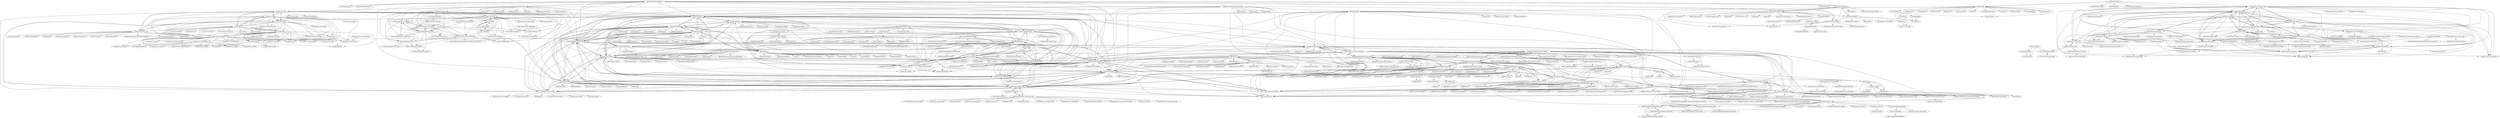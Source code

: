 digraph G {
"syslog-ng/syslog-ng" -> "rsyslog/rsyslog"
"syslog-ng/syslog-ng" -> "splunk/splunk-connect-for-syslog"
"syslog-ng/syslog-ng" -> "balabit/syslog-ng-docker"
"syslog-ng/syslog-ng" -> "troglobit/sysklogd"
"syslog-ng/syslog-ng" -> "splunk/splunk-ansible"
"syslog-ng/syslog-ng" -> "lux4rd0/grafana-loki-syslog-aio"
"mimblewimble/grin" -> "fanduel-oss/refract"
"mimblewimble/grin" -> "bioconda/bioconda-recipes"
"mimblewimble/grin" -> "docker/docker.github.io"
"mimblewimble/grin" -> "cncf/landscape"
"mimblewimble/grin" -> "palantir/blueprint" ["e"=1]
"mimblewimble/grin" -> "lightningnetwork/lnd" ["e"=1]
"mimblewimble/grin" -> "BeamMW/beam"
"mimblewimble/grin" -> "GoogleCloudPlatform/forseti-security"
"mimblewimble/grin" -> "bazelbuild/rules_foreign_cc"
"mimblewimble/grin" -> "internetarchive/openlibrary"
"mimblewimble/grin" -> "tendermint/tendermint" ["e"=1]
"mimblewimble/grin" -> "mimblewimble/grin-miner"
"mimblewimble/grin" -> "monero-project/monero" ["e"=1]
"mimblewimble/grin" -> "mimblewimble/docs"
"mimblewimble/grin" -> "paritytech/substrate" ["e"=1]
"wireapp/wire-desktop" -> "wireapp/wire-webapp"
"wireapp/wire-desktop" -> "wireapp/wire"
"wireapp/wire-desktop" -> "wireapp/wire-android"
"wireapp/wire-desktop" -> "wireapp/wire-server"
"wireapp/wire-desktop" -> "wireapp/wire-ios" ["e"=1]
"wireapp/wire-desktop" -> "wireapp/proteus"
"wireapp/wire-desktop" -> "wireapp/wire-android-sync-engine"
"wireapp/wire-desktop" -> "wireapp/proteus.js"
"wireapp/wire-desktop" -> "wireapp/wire-ios-sync-engine"
"wireapp/wire-desktop" -> "wireapp/coax"
"wireapp/wire-desktop" -> "wireapp/wire-ios-transport"
"wireapp/wire-desktop" -> "wireapp/wire-web-queue-priority"
"wireapp/wire-desktop" -> "wireapp/wire-web-api-client"
"wireapp/wire-desktop" -> "wireapp/wire-ios-data-model"
"wireapp/wire-desktop" -> "vector-im/riot-android" ["e"=1]
"wireapp/wire-server" -> "wireapp/wire"
"wireapp/wire-server" -> "wireapp/wire-desktop"
"wireapp/wire-server" -> "wireapp/wire-webapp"
"wireapp/wire-server" -> "wireapp/wire-android"
"wireapp/wire-server" -> "wireapp/wire-ios" ["e"=1]
"wireapp/wire-server" -> "meltedspark/angular-builders"
"wireapp/wire-server" -> "haskell-servant/servant" ["e"=1]
"wireapp/wire-server" -> "awslabs/aws-servicebroker"
"wireapp/wire-server" -> "apptreesoftware/flutter_map"
"wireapp/wire-server" -> "GoogleCloudPlatform/forseti-security"
"wireapp/wire-server" -> "knative/build-pipeline"
"wireapp/wire-server" -> "fanduel-oss/refract"
"wireapp/wire-server" -> "wireapp/proteus"
"wireapp/wire-server" -> "commercialhaskell/stack" ["e"=1]
"wireapp/wire-server" -> "rust-lang-nursery/rust-clippy"
"opensourcepos/opensourcepos" -> "micwallace/wallacepos"
"opensourcepos/opensourcepos" -> "deenseth/PHP-Point-Of-Sale"
"opensourcepos/opensourcepos" -> "tngoman/Store-POS" ["e"=1]
"opensourcepos/opensourcepos" -> "GoogleCloudPlatform/forseti-security"
"opensourcepos/opensourcepos" -> "akaunting/akaunting" ["e"=1]
"opensourcepos/opensourcepos" -> "meltedspark/angular-builders"
"opensourcepos/opensourcepos" -> "awslabs/aws-servicebroker"
"opensourcepos/opensourcepos" -> "apptreesoftware/flutter_map"
"opensourcepos/opensourcepos" -> "pimcore/pimcore"
"opensourcepos/opensourcepos" -> "fanduel-oss/refract"
"opensourcepos/opensourcepos" -> "knative/build-pipeline"
"opensourcepos/opensourcepos" -> "kubeflow/examples"
"opensourcepos/opensourcepos" -> "InvoicePlane/InvoicePlane" ["e"=1]
"opensourcepos/opensourcepos" -> "wireapp/wire-server"
"opensourcepos/opensourcepos" -> "bazelbuild/rules_foreign_cc"
"cncf/landscape" -> "docker/docker.github.io"
"cncf/landscape" -> "mimblewimble/grin"
"cncf/landscape" -> "fanduel-oss/refract"
"cncf/landscape" -> "bioconda/bioconda-recipes"
"cncf/landscape" -> "kubernetes/community" ["e"=1]
"cncf/landscape" -> "istio/istio" ["e"=1]
"cncf/landscape" -> "ramitsurana/awesome-kubernetes" ["e"=1]
"cncf/landscape" -> "helm/charts" ["e"=1]
"cncf/landscape" -> "kubernetes/kops" ["e"=1]
"cncf/landscape" -> "rook/rook" ["e"=1]
"cncf/landscape" -> "palantir/blueprint" ["e"=1]
"cncf/landscape" -> "rancher/rancher" ["e"=1]
"cncf/landscape" -> "kubernetes/minikube" ["e"=1]
"cncf/landscape" -> "jaegertracing/jaeger" ["e"=1]
"cncf/landscape" -> "containerd/containerd" ["e"=1]
"docker/docker.github.io" -> "fanduel-oss/refract"
"docker/docker.github.io" -> "bioconda/bioconda-recipes"
"docker/docker.github.io" -> "mimblewimble/grin"
"docker/docker.github.io" -> "cncf/landscape"
"docker/docker.github.io" -> "bazelbuild/rules_foreign_cc"
"docker/docker.github.io" -> "GoogleCloudPlatform/forseti-security"
"docker/docker.github.io" -> "docker/cli" ["e"=1]
"docker/docker.github.io" -> "internetarchive/openlibrary"
"docker/docker.github.io" -> "awslabs/aws-servicebroker"
"docker/docker.github.io" -> "rust-lang-nursery/rust-clippy"
"docker/docker.github.io" -> "docker/docker-ce" ["e"=1]
"docker/docker.github.io" -> "palantir/blueprint" ["e"=1]
"docker/docker.github.io" -> "kubeflow/examples"
"docker/docker.github.io" -> "MithrilJS/mithril.js"
"docker/docker.github.io" -> "docker/compose" ["e"=1]
"MithrilJS/mithril.js" -> "marko-js/marko" ["e"=1]
"MithrilJS/mithril.js" -> "jorgebucaran/hyperapp" ["e"=1]
"MithrilJS/mithril.js" -> "fanduel-oss/refract"
"MithrilJS/mithril.js" -> "bazelbuild/rules_foreign_cc"
"MithrilJS/mithril.js" -> "spine/spine" ["e"=1]
"MithrilJS/mithril.js" -> "riot/riot" ["e"=1]
"MithrilJS/mithril.js" -> "GoogleCloudPlatform/forseti-security"
"MithrilJS/mithril.js" -> "knockout/knockout" ["e"=1]
"MithrilJS/mithril.js" -> "infernojs/inferno" ["e"=1]
"MithrilJS/mithril.js" -> "bioconda/bioconda-recipes"
"MithrilJS/mithril.js" -> "docker/docker.github.io"
"MithrilJS/mithril.js" -> "optimizely/nuclear-js" ["e"=1]
"MithrilJS/mithril.js" -> "internetarchive/openlibrary"
"MithrilJS/mithril.js" -> "rust-lang-nursery/rust-clippy"
"MithrilJS/mithril.js" -> "awslabs/aws-servicebroker"
"GoogleCloudPlatform/java-docs-samples" -> "googleapis/google-cloud-java"
"GoogleCloudPlatform/java-docs-samples" -> "GoogleCloudPlatform/getting-started-java"
"GoogleCloudPlatform/java-docs-samples" -> "GoogleCloudPlatform/google-cloud-java"
"GoogleCloudPlatform/java-docs-samples" -> "spring-cloud/spring-cloud-gcp"
"GoogleCloudPlatform/java-docs-samples" -> "objectify/objectify"
"GoogleCloudPlatform/java-docs-samples" -> "google/google-api-java-client-samples"
"GoogleCloudPlatform/java-docs-samples" -> "GoogleCloudPlatform/cloud-sql-jdbc-socket-factory"
"GoogleCloudPlatform/java-docs-samples" -> "GoogleCloudPlatform/python-docs-samples" ["e"=1]
"GoogleCloudPlatform/java-docs-samples" -> "GoogleCloudPlatform/android-docs-samples"
"GoogleCloudPlatform/java-docs-samples" -> "GoogleCloudPlatform/app-gradle-plugin"
"GoogleCloudPlatform/java-docs-samples" -> "GoogleCloudPlatform/nodejs-docs-samples" ["e"=1]
"GoogleCloudPlatform/java-docs-samples" -> "GoogleCloudPlatform/community" ["e"=1]
"GoogleCloudPlatform/java-docs-samples" -> "GoogleCloudPlatform/DataflowTemplates" ["e"=1]
"GoogleCloudPlatform/java-docs-samples" -> "GoogleCloudPlatform/spring-cloud-gcp"
"GoogleCloudPlatform/java-docs-samples" -> "googleapis/google-api-java-client-services"
"internetarchive/openlibrary" -> "fanduel-oss/refract"
"internetarchive/openlibrary" -> "bioconda/bioconda-recipes"
"internetarchive/openlibrary" -> "GoogleCloudPlatform/forseti-security"
"internetarchive/openlibrary" -> "bazelbuild/rules_foreign_cc"
"internetarchive/openlibrary" -> "docker/docker.github.io"
"internetarchive/openlibrary" -> "mimblewimble/grin"
"internetarchive/openlibrary" -> "awslabs/aws-servicebroker"
"internetarchive/openlibrary" -> "rust-lang-nursery/rust-clippy"
"internetarchive/openlibrary" -> "cncf/landscape"
"internetarchive/openlibrary" -> "kubeflow/examples"
"internetarchive/openlibrary" -> "MithrilJS/mithril.js"
"internetarchive/openlibrary" -> "internetarchive/openlibrary-client"
"internetarchive/openlibrary" -> "internetarchive/bookreader"
"internetarchive/openlibrary" -> "Koenkk/zigbee2mqtt" ["e"=1]
"internetarchive/openlibrary" -> "apptreesoftware/flutter_map"
"GoogleCloudPlatform/forseti-security" -> "awslabs/aws-servicebroker"
"GoogleCloudPlatform/forseti-security" -> "fanduel-oss/refract"
"GoogleCloudPlatform/forseti-security" -> "bazelbuild/rules_foreign_cc"
"GoogleCloudPlatform/forseti-security" -> "rust-lang-nursery/rust-clippy"
"GoogleCloudPlatform/forseti-security" -> "kubeflow/examples"
"GoogleCloudPlatform/forseti-security" -> "bioconda/bioconda-recipes"
"GoogleCloudPlatform/forseti-security" -> "apptreesoftware/flutter_map"
"GoogleCloudPlatform/forseti-security" -> "knative/build-pipeline"
"GoogleCloudPlatform/forseti-security" -> "docker/docker.github.io"
"GoogleCloudPlatform/forseti-security" -> "internetarchive/openlibrary"
"GoogleCloudPlatform/forseti-security" -> "googleapis/google-cloud-java"
"GoogleCloudPlatform/forseti-security" -> "meltedspark/angular-builders"
"GoogleCloudPlatform/forseti-security" -> "mimblewimble/grin"
"GoogleCloudPlatform/forseti-security" -> "MithrilJS/mithril.js"
"GoogleCloudPlatform/forseti-security" -> "OCA/account-invoicing" ["e"=1]
"bazelbuild/rules_foreign_cc" -> "fanduel-oss/refract"
"bazelbuild/rules_foreign_cc" -> "awslabs/aws-servicebroker"
"bazelbuild/rules_foreign_cc" -> "rust-lang-nursery/rust-clippy"
"bazelbuild/rules_foreign_cc" -> "GoogleCloudPlatform/forseti-security"
"bazelbuild/rules_foreign_cc" -> "bioconda/bioconda-recipes"
"bazelbuild/rules_foreign_cc" -> "kubeflow/examples"
"bazelbuild/rules_foreign_cc" -> "knative/build-pipeline"
"bazelbuild/rules_foreign_cc" -> "apptreesoftware/flutter_map"
"bazelbuild/rules_foreign_cc" -> "meltedspark/angular-builders"
"bazelbuild/rules_foreign_cc" -> "grailbio/bazel-toolchain" ["e"=1]
"bazelbuild/rules_foreign_cc" -> "bazelbuild/rules_pkg" ["e"=1]
"bazelbuild/rules_foreign_cc" -> "OCA/account-invoicing" ["e"=1]
"bazelbuild/rules_foreign_cc" -> "bazelbuild/rules_cc" ["e"=1]
"bazelbuild/rules_foreign_cc" -> "docker/docker.github.io"
"bazelbuild/rules_foreign_cc" -> "nelhage/rules_boost" ["e"=1]
"bioconda/bioconda-recipes" -> "fanduel-oss/refract"
"bioconda/bioconda-recipes" -> "bazelbuild/rules_foreign_cc"
"bioconda/bioconda-recipes" -> "docker/docker.github.io"
"bioconda/bioconda-recipes" -> "GoogleCloudPlatform/forseti-security"
"bioconda/bioconda-recipes" -> "awslabs/aws-servicebroker"
"bioconda/bioconda-recipes" -> "ewels/MultiQC" ["e"=1]
"bioconda/bioconda-recipes" -> "rust-lang-nursery/rust-clippy"
"bioconda/bioconda-recipes" -> "mimblewimble/grin"
"bioconda/bioconda-recipes" -> "internetarchive/openlibrary"
"bioconda/bioconda-recipes" -> "kubeflow/examples"
"bioconda/bioconda-recipes" -> "samtools/samtools" ["e"=1]
"bioconda/bioconda-recipes" -> "lh3/minimap2" ["e"=1]
"bioconda/bioconda-recipes" -> "snakemake/snakemake" ["e"=1]
"bioconda/bioconda-recipes" -> "cncf/landscape"
"bioconda/bioconda-recipes" -> "OpenGene/fastp" ["e"=1]
"fanduel-oss/refract" -> "bazelbuild/rules_foreign_cc"
"fanduel-oss/refract" -> "bioconda/bioconda-recipes"
"fanduel-oss/refract" -> "awslabs/aws-servicebroker"
"fanduel-oss/refract" -> "GoogleCloudPlatform/forseti-security"
"fanduel-oss/refract" -> "rust-lang-nursery/rust-clippy"
"fanduel-oss/refract" -> "docker/docker.github.io"
"fanduel-oss/refract" -> "kubeflow/examples"
"fanduel-oss/refract" -> "knative/build-pipeline"
"fanduel-oss/refract" -> "apptreesoftware/flutter_map"
"fanduel-oss/refract" -> "mimblewimble/grin"
"fanduel-oss/refract" -> "meltedspark/angular-builders"
"fanduel-oss/refract" -> "internetarchive/openlibrary"
"fanduel-oss/refract" -> "cncf/landscape"
"fanduel-oss/refract" -> "OCA/account-invoicing" ["e"=1]
"fanduel-oss/refract" -> "MithrilJS/mithril.js"
"deenseth/PHP-Point-Of-Sale" -> "chrisidakwo/EFLInventory-V2" ["e"=1]
"deenseth/PHP-Point-Of-Sale" -> "sadatrafsanjani/JavaFX-Point-of-Sales" ["e"=1]
"deenseth/PHP-Point-Of-Sale" -> "tutacare/tutapos"
"deenseth/PHP-Point-Of-Sale" -> "QueBaseTech/pharmacy-pos" ["e"=1]
"deenseth/PHP-Point-Of-Sale" -> "opensourcepos/opensourcepos"
"mkarneim/pojobuilder" -> "mkarneim/beanfabrics"
"mkarneim/pojobuilder" -> "npryce/make-it-easy"
"mimblewimble/rust-secp256k1-zkp" -> "mimblewimble/secp256k1-zkp"
"googleapis/google-cloud-java" -> "GoogleCloudPlatform/java-docs-samples"
"googleapis/google-cloud-java" -> "GoogleCloudPlatform/forseti-security"
"googleapis/google-cloud-java" -> "awslabs/aws-servicebroker"
"googleapis/google-cloud-java" -> "OCA/account-invoicing" ["e"=1]
"googleapis/google-cloud-java" -> "apptreesoftware/flutter_map"
"googleapis/google-cloud-java" -> "Microsoft/accessibility-insights-web" ["e"=1]
"googleapis/google-cloud-java" -> "knative/build-pipeline"
"googleapis/google-cloud-java" -> "bazelbuild/rules_foreign_cc"
"googleapis/google-cloud-java" -> "fanduel-oss/refract"
"googleapis/google-cloud-java" -> "meltedspark/angular-builders"
"googleapis/google-cloud-java" -> "pmix/pmix" ["e"=1]
"googleapis/google-cloud-java" -> "spring-cloud/spring-cloud-gcp"
"googleapis/google-cloud-java" -> "whitedogg13/react-native-nfc-manager"
"googleapis/google-cloud-java" -> "googleapis/google-api-java-client-services"
"googleapis/google-cloud-java" -> "googleapis/google-cloud-node" ["e"=1]
"googleapis/java-bigquery" -> "googleapis/java-compute"
"googleapis/java-bigquery" -> "googleapis/java-bigquerystorage"
"googleapis/java-bigquery" -> "googleapis/java-spanner" ["e"=1]
"apptreesoftware/flutter_map" -> "knative/build-pipeline"
"apptreesoftware/flutter_map" -> "awslabs/aws-servicebroker"
"apptreesoftware/flutter_map" -> "apptreesoftware/flutter_google_map_view"
"apptreesoftware/flutter_map" -> "bazelbuild/rules_foreign_cc"
"apptreesoftware/flutter_map" -> "fanduel-oss/refract"
"apptreesoftware/flutter_map" -> "meltedspark/angular-builders"
"apptreesoftware/flutter_map" -> "GoogleCloudPlatform/forseti-security"
"apptreesoftware/flutter_map" -> "rust-lang-nursery/rust-clippy"
"apptreesoftware/flutter_map" -> "kubeflow/examples"
"apptreesoftware/flutter_map" -> "mapbox/flutter-mapbox-gl"
"apptreesoftware/flutter_map" -> "OCA/account-invoicing" ["e"=1]
"apptreesoftware/flutter_map" -> "GabrielRF/Send2KindleBot"
"apptreesoftware/flutter_map" -> "bioconda/bioconda-recipes"
"apptreesoftware/flutter_map" -> "googleapis/google-cloud-java"
"apptreesoftware/flutter_map" -> "whitedogg13/react-native-nfc-manager"
"meltedspark/angular-builders" -> "knative/build-pipeline"
"meltedspark/angular-builders" -> "awslabs/aws-servicebroker"
"meltedspark/angular-builders" -> "apptreesoftware/flutter_map"
"meltedspark/angular-builders" -> "bazelbuild/rules_foreign_cc"
"meltedspark/angular-builders" -> "fanduel-oss/refract"
"meltedspark/angular-builders" -> "GabrielRF/Send2KindleBot"
"meltedspark/angular-builders" -> "OCA/account-invoicing" ["e"=1]
"meltedspark/angular-builders" -> "manfredsteyer/ngx-build-plus" ["e"=1]
"meltedspark/angular-builders" -> "rust-lang-nursery/rust-clippy"
"meltedspark/angular-builders" -> "thymikee/jest-preset-angular" ["e"=1]
"meltedspark/angular-builders" -> "GoogleCloudPlatform/forseti-security"
"meltedspark/angular-builders" -> "kubeflow/examples"
"meltedspark/angular-builders" -> "typebytes/ngx-template-streams" ["e"=1]
"meltedspark/angular-builders" -> "whitedogg13/react-native-nfc-manager"
"meltedspark/angular-builders" -> "tiglabs/containerfs"
"pimcore/pimcore" -> "coreshop/CoreShop"
"pimcore/pimcore" -> "pimcore/data-hub"
"pimcore/pimcore" -> "Sylius/Sylius" ["e"=1]
"pimcore/pimcore" -> "akeneo/pim-community-dev" ["e"=1]
"pimcore/pimcore" -> "shopware/platform" ["e"=1]
"pimcore/pimcore" -> "dachcom-digital/pimcore-toolbox"
"pimcore/pimcore" -> "opensourcepos/opensourcepos"
"pimcore/pimcore" -> "mautic/mautic" ["e"=1]
"pimcore/pimcore" -> "dachcom-digital/pimcore-formbuilder"
"pimcore/pimcore" -> "meltedspark/angular-builders"
"pimcore/pimcore" -> "fanduel-oss/refract"
"pimcore/pimcore" -> "GoogleCloudPlatform/forseti-security"
"pimcore/pimcore" -> "shopware/shopware" ["e"=1]
"pimcore/pimcore" -> "wireapp/wire-server"
"pimcore/pimcore" -> "magento/magento2" ["e"=1]
"P4T12ICK/ypsilon" -> "Neo23x0/evt2sigma"
"P4T12ICK/ypsilon" -> "Neo23x0/exotron"
"P4T12ICK/ypsilon" -> "P4T12ICK/Sigma2SplunkAlert"
"wireapp/wire" -> "wireapp/wire-desktop"
"wireapp/wire" -> "wireapp/wire-webapp"
"wireapp/wire" -> "wireapp/wire-android"
"wireapp/wire" -> "wireapp/wire-server"
"wireapp/wire" -> "wireapp/wire-ios" ["e"=1]
"wireapp/wire" -> "wireapp/proteus"
"wireapp/wire" -> "vector-im/riot-web" ["e"=1]
"wireapp/wire" -> "privacytoolsIO/privacytools.io" ["e"=1]
"wireapp/wire" -> "tutao/tutanota" ["e"=1]
"wireapp/wire" -> "wireapp/wire-ios-sync-engine"
"wireapp/wire" -> "wireapp/cryptobox"
"wireapp/wire" -> "matrix-org/synapse" ["e"=1]
"wireapp/wire" -> "ricochet-im/ricochet" ["e"=1]
"wireapp/wire" -> "wireapp/proteus.js"
"wireapp/wire" -> "TokTok/c-toxcore" ["e"=1]
"algorithm-archivists/algorithm-archive" -> "mitmath/18S191" ["e"=1]
"algorithm-archivists/algorithm-archive" -> "leios/simuleios"
"algorithm-archivists/algorithm-archive" -> "googleapis/google-cloud-java"
"algorithm-archivists/algorithm-archive" -> "whitedogg13/react-native-nfc-manager"
"algorithm-archivists/algorithm-archive" -> "knative/build-pipeline"
"algorithm-archivists/algorithm-archive" -> "OCA/account-invoicing" ["e"=1]
"algorithm-archivists/algorithm-archive" -> "GabrielRF/Send2KindleBot"
"algorithm-archivists/algorithm-archive" -> "fanduel-oss/refract"
"algorithm-archivists/algorithm-archive" -> "GoogleCloudPlatform/forseti-security"
"algorithm-archivists/algorithm-archive" -> "balabit/syslog-ng"
"algorithm-archivists/algorithm-archive" -> "meltedspark/angular-builders"
"algorithm-archivists/algorithm-archive" -> "apptreesoftware/flutter_map"
"algorithm-archivists/algorithm-archive" -> "JuliaLang/Pkg.jl" ["e"=1]
"algorithm-archivists/algorithm-archive" -> "awslabs/aws-servicebroker"
"algorithm-archivists/algorithm-archive" -> "kubeflow/examples"
"prashants/webzash" -> "scottlaurent/accounting"
"prashants/webzash" -> "chippyash/Simple-Accounts"
"P4T12ICK/Sigma-Hunting-App" -> "P4T12ICK/Sigma2SplunkAlert"
"emreeren/SambaPOS-3" -> "ecnalyr/POS"
"emreeren/SambaPOS-3" -> "micwallace/wallacepos"
"emreeren/SambaPOS-3" -> "deenseth/PHP-Point-Of-Sale"
"emreeren/SambaPOS-3" -> "chayxana/Restaurant-App" ["e"=1]
"emreeren/SambaPOS-3" -> "SchwarzerLoewe/POS"
"emreeren/SambaPOS-3" -> "mixerp/mixerp" ["e"=1]
"emreeren/SambaPOS-3" -> "go2ismail/POS---Point-Of-Sales" ["e"=1]
"wireapp/wire-android" -> "wireapp/wire-webapp"
"wireapp/wire-android" -> "wireapp/wire-desktop"
"wireapp/wire-android" -> "wireapp/wire"
"wireapp/wire-android" -> "ribot/ribot-app-android" ["e"=1]
"wireapp/wire-android" -> "wireapp/wire-server"
"wireapp/wire-android" -> "wireapp/wire-ios" ["e"=1]
"wireapp/wire-android" -> "kickstarter/android-oss" ["e"=1]
"wireapp/wire-android" -> "nickbutcher/plaid" ["e"=1]
"wireapp/wire-android" -> "pockethub/PocketHub" ["e"=1]
"wireapp/wire-android" -> "DevLight-Mobile-Agency/InfiniteCycleViewPager" ["e"=1]
"wireapp/wire-android" -> "artem-zinnatullin/qualitymatters" ["e"=1]
"wireapp/wire-android" -> "robinhood/ticker" ["e"=1]
"wireapp/wire-android" -> "evernote/android-job" ["e"=1]
"wireapp/wire-android" -> "ribot/android-boilerplate" ["e"=1]
"wireapp/wire-android" -> "square/sqlbrite" ["e"=1]
"rust-lang-nursery/rust-clippy" -> "bazelbuild/rules_foreign_cc"
"rust-lang-nursery/rust-clippy" -> "awslabs/aws-servicebroker"
"rust-lang-nursery/rust-clippy" -> "fanduel-oss/refract"
"rust-lang-nursery/rust-clippy" -> "rust-lang-nursery/rustfmt" ["e"=1]
"rust-lang-nursery/rust-clippy" -> "GoogleCloudPlatform/forseti-security"
"rust-lang-nursery/rust-clippy" -> "kubeflow/examples"
"rust-lang-nursery/rust-clippy" -> "bioconda/bioconda-recipes"
"rust-lang-nursery/rust-clippy" -> "knative/build-pipeline"
"rust-lang-nursery/rust-clippy" -> "rust-lang-nursery/rls" ["e"=1]
"rust-lang-nursery/rust-clippy" -> "apptreesoftware/flutter_map"
"rust-lang-nursery/rust-clippy" -> "rust-lang-nursery/rust-bindgen" ["e"=1]
"rust-lang-nursery/rust-clippy" -> "rust-lang-nursery/rustup.rs" ["e"=1]
"rust-lang-nursery/rust-clippy" -> "meltedspark/angular-builders"
"rust-lang-nursery/rust-clippy" -> "kbknapp/clap-rs" ["e"=1]
"rust-lang-nursery/rust-clippy" -> "rust-lang-nursery/futures-rs" ["e"=1]
"Uniswap/contracts-vyper" -> "Uniswap/uniswap-frontend"
"apptreesoftware/flutter_google_map_view" -> "apptreesoftware/flutter_map"
"apptreesoftware/flutter_google_map_view" -> "mapbox/flutter-mapbox-gl"
"apptreesoftware/flutter_google_map_view" -> "xqwzts/flutter_circular_chart" ["e"=1]
"apptreesoftware/flutter_google_map_view" -> "loup-v/geolocation" ["e"=1]
"apptreesoftware/flutter_google_map_view" -> "xqwzts/flutter_radial_menu" ["e"=1]
"apptreesoftware/flutter_google_map_view" -> "Lyokone/flutterlocation" ["e"=1]
"apptreesoftware/flutter_google_map_view" -> "google/inject.dart" ["e"=1]
"apptreesoftware/flutter_google_map_view" -> "braulio94/menu_flutter" ["e"=1]
"apptreesoftware/flutter_google_map_view" -> "dooboolab/flutter_calendar_carousel" ["e"=1]
"apptreesoftware/flutter_google_map_view" -> "roughike/flutter_facebook_login" ["e"=1]
"apptreesoftware/flutter_google_map_view" -> "apptreesoftware/flutter_webview" ["e"=1]
"apptreesoftware/flutter_google_map_view" -> "fablue/building-a-social-network-with-flutter" ["e"=1]
"apptreesoftware/flutter_google_map_view" -> "flutter/posse_gallery" ["e"=1]
"apptreesoftware/flutter_google_map_view" -> "renefloor/flutter_cached_network_image" ["e"=1]
"apptreesoftware/flutter_google_map_view" -> "dart-flitter/flutter_webview_plugin" ["e"=1]
"googleapis/google-api-java-client-services" -> "googleapis/google-api-java-client"
"googleapis/google-api-java-client-services" -> "googleapis/google-auth-library-java"
"googleapis/google-api-java-client-services" -> "googleapis/google-http-java-client"
"googleapis/google-api-java-client-services" -> "googleapis/google-oauth-java-client"
"googleapis/google-api-java-client-services" -> "googleworkspace/java-samples"
"googleapis/google-api-java-client-services" -> "google/google-api-java-client-samples"
"googleapis/google-api-java-client-services" -> "googleapis/google-cloud-java"
"googleapis/google-api-java-client-services" -> "googleapis/gapic-generator" ["e"=1]
"googleapis/google-api-java-client-services" -> "googleapis/discovery-artifact-manager"
"googleapis/google-api-java-client-services" -> "gsuitedevs/java-samples"
"balabit/syslog-ng" -> "Balasys/zorp"
"balabit/syslog-ng" -> "rsyslog/rsyslog"
"balabit/syslog-ng" -> "GabrielRF/Send2KindleBot"
"balabit/syslog-ng" -> "knative/build-pipeline"
"balabit/syslog-ng" -> "OCA/account-invoicing" ["e"=1]
"balabit/syslog-ng" -> "meltedspark/angular-builders"
"balabit/syslog-ng" -> "awslabs/aws-servicebroker"
"balabit/syslog-ng" -> "balabit/syslog-ng-incubator"
"balabit/syslog-ng" -> "bazelbuild/rules_foreign_cc"
"balabit/syslog-ng" -> "apptreesoftware/flutter_map"
"balabit/syslog-ng" -> "fanduel-oss/refract"
"balabit/syslog-ng" -> "whitedogg13/react-native-nfc-manager"
"balabit/syslog-ng" -> "tiglabs/containerfs"
"balabit/syslog-ng" -> "googleapis/google-cloud-java"
"balabit/syslog-ng" -> "balabit/coderegation"
"splunk/security-content" -> "splunk/splunk-connect-for-syslog"
"splunk/security-content" -> "splunk/attack_data" ["e"=1]
"splunk/security-content" -> "doksu/splunk_auditd"
"splunk/security-content" -> "splunk/cloud-datamodel-security-research"
"splunk/security-content" -> "inodee/threathunting-spl"
"logrotate/logrotate" -> "rsyslog/rsyslog"
"codepath/android-rest-client-template" -> "codepath/android-oauth-handler"
"codepath/android-rest-client-template" -> "codepath/android-oauth-flickr-demo"
"codepath/android-rest-client-template" -> "codepath/android-google-maps-demo"
"vadim-hunter/Detection-Ideas-Rules" -> "vadim-hunter/Threat-Hunters-KB"
"splunk/splunk-sdk-python" -> "splunk/eventgen"
"splunk/splunk-sdk-python" -> "splunk/splunk-sdk-javascript"
"splunk/splunk-sdk-python" -> "splunk/docker-splunk"
"splunk/splunk-sdk-python" -> "splunk/splunk-ansible"
"splunk/splunk-sdk-python" -> "splunk/splunk-sdk-java"
"splunk/splunk-sdk-python" -> "packetiq/SplunkArchitect"
"splunk/splunk-sdk-python" -> "splunk/security-content"
"splunk/splunk-sdk-python" -> "splunk/splunk-connect-for-syslog"
"splunk/splunk-sdk-python" -> "splunk/splunk-app-examples"
"splunk/splunk-sdk-python" -> "splunk/ansible-role-for-splunk"
"splunk/splunk-sdk-python" -> "splunk/splunk-aws-cloudformation"
"splunk/splunk-sdk-python" -> "splunk/vscode-extension-splunk"
"splunk/splunk-sdk-python" -> "splunk/splunk-reskit-powershell"
"splunk/splunk-sdk-python" -> "gjanders/SplunkAdmins"
"splunk/splunk-sdk-python" -> "splunk/splunk-operator"
"wireapp/wire-webapp" -> "wireapp/wire-desktop"
"wireapp/wire-webapp" -> "wireapp/wire-android"
"wireapp/wire-webapp" -> "wireapp/wire"
"wireapp/wire-webapp" -> "wireapp/wire-server"
"wireapp/wire-webapp" -> "wireapp/wire-ios" ["e"=1]
"wireapp/wire-webapp" -> "wireapp/wire-ios-sync-engine"
"wireapp/wire-webapp" -> "wireapp/proteus.js"
"wireapp/wire-webapp" -> "wireapp/coax"
"wireapp/wire-webapp" -> "wireapp/wire-android-sync-engine"
"wireapp/wire-webapp" -> "wireapp/proteus"
"wireapp/wire-webapp" -> "wireapp/wire-web-queue-priority"
"wireapp/wire-webapp" -> "wireapp/wire-ios-data-model"
"wireapp/wire-webapp" -> "wireapp/cryptobox"
"wireapp/wire-webapp" -> "wireapp/wire-web-packages"
"wireapp/wire-webapp" -> "wireapp/wire-web-api-client"
"ifdefelse/ProgPOW" -> "AndreaLanfranchi/ethminer"
"ifdefelse/ProgPOW" -> "OhGodACompany/OhGodAnETHlargementPill" ["e"=1]
"splunk/eventgen" -> "splunk/docker-splunk"
"splunk/eventgen" -> "splunk/splunk-ansible"
"splunk/eventgen" -> "splunk/splunk-sdk-python"
"splunk/eventgen" -> "packetiq/SplunkArchitect"
"splunk/eventgen" -> "splunk/splunk-operator"
"splunk/eventgen" -> "gjanders/SplunkAdmins"
"splunk/eventgen" -> "splunk/splunk-webframework"
"splunk/eventgen" -> "splunk/splunk-connect-for-syslog"
"splunk/eventgen" -> "splunk/splunk-aws-cloudformation"
"splunk/eventgen" -> "mhassan2/splunk-n-box"
"splunk/eventgen" -> "splunk/splunk-sdk-javascript"
"splunk/eventgen" -> "coccyx/eventgen"
"splunk/eventgen" -> "coccyx/gogen"
"splunk/eventgen" -> "inodee/threathunting-spl"
"splunk/eventgen" -> "splunk/ansible-role-for-splunk"
"tiglabs/jupiter" -> "tiglabs/containerdns"
"tiglabs/jupiter" -> "tiglabs/jdos"
"tiglabs/jupiter" -> "tiglabs/containerfs"
"tiglabs/jupiter" -> "iqiyi/dpvs" ["e"=1]
"tiglabs/jupiter" -> "lockless/dpdk" ["e"=1]
"marty-suzuki/SAHistoryNavigationViewController" -> "mukeshthawani/FAQView" ["e"=1]
"marty-suzuki/SAHistoryNavigationViewController" -> "DavdRoman/Popsicle"
"splunkenizer/Splunkenizer" -> "dpaper-splunk/public"
"splunkenizer/Splunkenizer" -> "gjanders/SplunkAdmins"
"scottlaurent/accounting" -> "ekmungai/eloquent-ifrs"
"BeamMW/beam" -> "mimblewimble/docs"
"BeamMW/beam" -> "mimblewimble/grin"
"BeamMW/beam" -> "mimblewimble/grin-miner"
"BeamMW/beam" -> "vault713/wallet713"
"BeamMW/beam" -> "GrinPlusPlus/GrinPlusPlus"
"BeamMW/beam" -> "mozkomor/GrinGoldMiner"
"BeamMW/beam" -> "RavenProject/Ravencoin" ["e"=1]
"BeamMW/beam" -> "mimblewimble/grin-wallet"
"BeamMW/beam" -> "BeamMW/android-wallet"
"BeamMW/beam" -> "tromp/cuckoo"
"BeamMW/beam" -> "ifdefelse/ProgPOW"
"BeamMW/beam" -> "lightninglabs/neutrino" ["e"=1]
"BeamMW/beam" -> "CodaProtocol/coda" ["e"=1]
"BeamMW/beam" -> "BeamMW/beam-ui"
"BeamMW/beam" -> "Uniswap/contracts-vyper"
"wireapp/proteus" -> "wireapp/cryptobox"
"wireapp/proteus" -> "wireapp/cryptobox-c"
"wireapp/proteus" -> "wireapp/hkdf"
"wireapp/proteus" -> "wireapp/proteus.js"
"wireapp/proteus" -> "wireapp/wire-ios-data-model"
"wireapp/proteus" -> "wireapp/wire-ios-sync-engine"
"wireapp/proteus" -> "wireapp/coax"
"wireapp/proteus" -> "wireapp/cryptobox.js"
"wireapp/proteus" -> "wireapp/cryptobox-haskell"
"wireapp/proteus" -> "wireapp/wire-ios-message-strategy"
"wireapp/proteus" -> "wireapp/wire-ios-mocktransport"
"wireapp/proteus" -> "wireapp/wire-web-api-client"
"wireapp/proteus" -> "wireapp/wire-ios-transport"
"wireapp/proteus" -> "wireapp/libsodium-neon"
"wireapp/proteus" -> "wireapp/wire-android-sync-engine"
"google/FreeBuilder" -> "google/CallBuilder"
"google/FreeBuilder" -> "google/depan"
"google/FreeBuilder" -> "google/google-http-java-client"
"google/FreeBuilder" -> "google/javapoet"
"google/FreeBuilder" -> "google/compile-testing" ["e"=1]
"google/FreeBuilder" -> "google/error-prone" ["e"=1]
"google/FreeBuilder" -> "google/auto" ["e"=1]
"google/FreeBuilder" -> "google/instrumentation-java"
"google/FreeBuilder" -> "google/jimfs" ["e"=1]
"google/FreeBuilder" -> "google/google-auth-library-java"
"google/FreeBuilder" -> "google/google-oauth-java-client"
"google/FreeBuilder" -> "google/truth" ["e"=1]
"google/FreeBuilder" -> "google/re2j" ["e"=1]
"google/FreeBuilder" -> "mkarneim/pojobuilder"
"google/FreeBuilder" -> "facebook/jcommon" ["e"=1]
"GoogleCloudPlatform/spring-cloud-gcp" -> "spring-cloud/spring-cloud-gcp"
"GoogleCloudPlatform/spring-cloud-gcp" -> "spring-attic/spring-cloud-gcp"
"spring-cloud/spring-cloud-gcp" -> "GoogleCloudPlatform/java-docs-samples"
"spring-cloud/spring-cloud-gcp" -> "spring-cloud/spring-cloud-aws" ["e"=1]
"spring-cloud/spring-cloud-gcp" -> "GoogleCloudPlatform/spring-cloud-gcp"
"spring-cloud/spring-cloud-gcp" -> "GoogleCloudPlatform/getting-started-java"
"spring-cloud/spring-cloud-gcp" -> "googleapis/google-cloud-java"
"spring-cloud/spring-cloud-gcp" -> "GoogleCloudPlatform/cloud-sql-jdbc-socket-factory"
"spring-cloud/spring-cloud-gcp" -> "spring-cloud/spring-cloud-function" ["e"=1]
"spring-cloud/spring-cloud-gcp" -> "spring-cloud/spring-cloud-security" ["e"=1]
"spring-cloud/spring-cloud-gcp" -> "spring-cloud/spring-cloud-bus" ["e"=1]
"spring-cloud/spring-cloud-gcp" -> "spring-cloud/spring-cloud-cli" ["e"=1]
"spring-cloud/spring-cloud-gcp" -> "spring-cloud/spring-cloud-dataflow" ["e"=1]
"spring-cloud/spring-cloud-gcp" -> "spring-cloud/spring-cloud-contract" ["e"=1]
"spring-cloud/spring-cloud-gcp" -> "GoogleCloudPlatform/google-cloud-java"
"spring-cloud/spring-cloud-gcp" -> "saturnism/spring-cloud-gcp-guestbook"
"spring-cloud/spring-cloud-gcp" -> "spring-cloud/spring-cloud-stream" ["e"=1]
"ipdcode/containerfs" -> "ipdcode/skydns"
"ipdcode/containerfs" -> "JDOSTech/JDOSTech.github.io"
"ipdcode/containerfs" -> "tiglabs/jdos"
"ipdcode/containerfs" -> "ipdcode/hades"
"ipdcode/containerfs" -> "tigcode/jupiter"
"GoogleCloudPlatform/android-docs-samples" -> "dialogflow/dialogflow-android-client"
"GoogleCloudPlatform/android-docs-samples" -> "abhi007tyagi/DialogflowChat"
"GoogleCloudPlatform/android-docs-samples" -> "Kaljurand/speechutils" ["e"=1]
"GoogleCloudPlatform/android-docs-samples" -> "GoogleCloudPlatform/java-docs-samples"
"GoogleCloudPlatform/android-docs-samples" -> "Thumar/SpeechAPI"
"GoogleCloudPlatform/android-docs-samples" -> "GoogleCloudPlatform/ios-docs-samples"
"GoogleCloudPlatform/android-docs-samples" -> "changemyminds/Google-Cloud-TTS-Android"
"googleapis/google-http-java-client" -> "googleapis/google-oauth-java-client"
"googleapis/google-http-java-client" -> "googleapis/google-api-java-client"
"googleapis/google-http-java-client" -> "googleapis/google-api-java-client-services"
"inodee/threathunting-spl" -> "P4T12ICK/Sigma2SplunkAlert"
"inodee/threathunting-spl" -> "splunk/security-content"
"inodee/threathunting-spl" -> "vadim-hunter/Detection-Ideas-Rules"
"google/google-http-java-client" -> "google/google-oauth-java-client"
"google/google-http-java-client" -> "google/google-api-java-client"
"google/google-http-java-client" -> "google/google-auth-library-java"
"google/google-http-java-client" -> "google/FreeBuilder"
"google/google-http-java-client" -> "google/google-api-java-client-samples"
"google/google-http-java-client" -> "google/google-java-format" ["e"=1]
"google/google-http-java-client" -> "google/jimfs" ["e"=1]
"google/google-http-java-client" -> "google/truth" ["e"=1]
"google/google-http-java-client" -> "google/re2j" ["e"=1]
"google/google-http-java-client" -> "ReactiveX/RxNetty" ["e"=1]
"google/google-http-java-client" -> "facebook/jcommon" ["e"=1]
"google/google-http-java-client" -> "Mashape/unirest-java" ["e"=1]
"google/google-http-java-client" -> "google/error-prone" ["e"=1]
"google/google-http-java-client" -> "google/closure-templates" ["e"=1]
"google/google-http-java-client" -> "google/auto" ["e"=1]
"google/CallBuilder" -> "google/javapoet"
"kubeflow/examples" -> "awslabs/aws-servicebroker"
"kubeflow/examples" -> "bazelbuild/rules_foreign_cc"
"kubeflow/examples" -> "fanduel-oss/refract"
"kubeflow/examples" -> "GoogleCloudPlatform/forseti-security"
"kubeflow/examples" -> "rust-lang-nursery/rust-clippy"
"kubeflow/examples" -> "kubeflow/pipelines" ["e"=1]
"kubeflow/examples" -> "apptreesoftware/flutter_map"
"kubeflow/examples" -> "bioconda/bioconda-recipes"
"kubeflow/examples" -> "knative/build-pipeline"
"kubeflow/examples" -> "kubeflow/katib" ["e"=1]
"kubeflow/examples" -> "kubeflow/kfserving" ["e"=1]
"kubeflow/examples" -> "kubeflow/kubeflow" ["e"=1]
"kubeflow/examples" -> "kubeflow/manifests" ["e"=1]
"kubeflow/examples" -> "meltedspark/angular-builders"
"kubeflow/examples" -> "kubeflow/tf-operator" ["e"=1]
"awslabs/aws-servicebroker" -> "bazelbuild/rules_foreign_cc"
"awslabs/aws-servicebroker" -> "fanduel-oss/refract"
"awslabs/aws-servicebroker" -> "GoogleCloudPlatform/forseti-security"
"awslabs/aws-servicebroker" -> "rust-lang-nursery/rust-clippy"
"awslabs/aws-servicebroker" -> "knative/build-pipeline"
"awslabs/aws-servicebroker" -> "kubeflow/examples"
"awslabs/aws-servicebroker" -> "apptreesoftware/flutter_map"
"awslabs/aws-servicebroker" -> "meltedspark/angular-builders"
"awslabs/aws-servicebroker" -> "bioconda/bioconda-recipes"
"awslabs/aws-servicebroker" -> "OCA/account-invoicing" ["e"=1]
"awslabs/aws-servicebroker" -> "GabrielRF/Send2KindleBot"
"awslabs/aws-servicebroker" -> "awslabs/aws-service-operator" ["e"=1]
"awslabs/aws-servicebroker" -> "docker/docker.github.io"
"awslabs/aws-servicebroker" -> "googleapis/google-cloud-java"
"jekkos/opensourcepos" -> "micwallace/wallacepos"
"jekkos/opensourcepos" -> "afaqurk/hunts-point-pos"
"jekkos/opensourcepos" -> "prashants/webzash"
"jekkos/opensourcepos" -> "tutacare/tutapos"
"jekkos/opensourcepos" -> "Posnic/POSNIC-1.03"
"jekkos/opensourcepos" -> "inoerp/inoERP" ["e"=1]
"jekkos/opensourcepos" -> "deenseth/PHP-Point-Of-Sale"
"jekkos/opensourcepos" -> "jimwins/scat"
"jekkos/opensourcepos" -> "emreeren/SambaPOS-3"
"jekkos/opensourcepos" -> "waifung0207/ci_bootstrap_3" ["e"=1]
"jekkos/opensourcepos" -> "scoumbourdis/grocery-crud" ["e"=1]
"jekkos/opensourcepos" -> "tugbadogan/hotelmanagement" ["e"=1]
"jekkos/opensourcepos" -> "kenjis/ci-phpunit-test" ["e"=1]
"jekkos/opensourcepos" -> "goFrendiAsgard/No-CMS" ["e"=1]
"jekkos/opensourcepos" -> "xtuple/xtuple" ["e"=1]
"tiglabs/containerdns" -> "tiglabs/jupiter"
"tiglabs/containerdns" -> "tiglabs/containerfs"
"tiglabs/containerdns" -> "tiglabs/jdos"
"P4T12ICK/Sigma2SplunkAlert" -> "P4T12ICK/Sigma-Hunting-App"
"internetarchive/bookreader" -> "internetarchive/iaux"
"internetarchive/bookreader" -> "internetarchive/openlibrary-client"
"internetarchive/bookreader" -> "internetarchive/openlibrary"
"internetarchive/bookreader" -> "ProjectMirador/mirador" ["e"=1]
"internetarchive/bookreader" -> "IIIF/awesome-iiif" ["e"=1]
"internetarchive/bookreader" -> "internetarchive/wayback-machine-webextension" ["e"=1]
"internetarchive/bookreader" -> "TEIC/CETEIcean" ["e"=1]
"rsyslog/rsyslog" -> "syslog-ng/syslog-ng"
"rsyslog/rsyslog" -> "balabit/syslog-ng"
"rsyslog/rsyslog" -> "rsyslog/liblognorm"
"rsyslog/rsyslog" -> "rsyslog/rsyslog-doc"
"rsyslog/rsyslog" -> "logrotate/logrotate"
"rsyslog/rsyslog" -> "fluent/fluent-bit" ["e"=1]
"rsyslog/rsyslog" -> "elastic/logstash" ["e"=1]
"rsyslog/rsyslog" -> "collectd/collectd" ["e"=1]
"rsyslog/rsyslog" -> "fluent/fluentd" ["e"=1]
"rsyslog/rsyslog" -> "systemd/systemd" ["e"=1]
"rsyslog/rsyslog" -> "elastic/beats" ["e"=1]
"rsyslog/rsyslog" -> "Graylog2/graylog2-server" ["e"=1]
"rsyslog/rsyslog" -> "strace/strace" ["e"=1]
"rsyslog/rsyslog" -> "haproxy/haproxy" ["e"=1]
"rsyslog/rsyslog" -> "acassen/keepalived" ["e"=1]
"internetarchive/openlibrary-client" -> "internetarchive/openlibrary-bots"
"tiglabs/jdos" -> "JDOSTech/JDOSTech.github.io"
"tiglabs/jdos" -> "ipdcode/skydns"
"tiglabs/jdos" -> "ipdcode/containerfs"
"tiglabs/jdos" -> "tigcode/jupiter"
"GoogleCloudPlatform/google-cloud-java" -> "GoogleCloudPlatform/getting-started-java"
"GoogleCloudPlatform/google-cloud-java" -> "GoogleCloudPlatform/java-docs-samples"
"GoogleCloudPlatform/google-cloud-java" -> "GoogleCloudPlatform/google-cloud-intellij"
"GoogleCloudPlatform/google-cloud-java" -> "GoogleCloudPlatform/app-maven-plugin"
"GoogleCloudPlatform/google-cloud-java" -> "GoogleCloudPlatform/google-cloud-python" ["e"=1]
"GoogleCloudPlatform/google-cloud-java" -> "GoogleCloudPlatform/google-cloud-eclipse"
"GoogleCloudPlatform/google-cloud-java" -> "spring-cloud/spring-cloud-gcp"
"GoogleCloudPlatform/google-cloud-java" -> "GoogleCloudPlatform/google-cloud-go" ["e"=1]
"GoogleCloudPlatform/google-cloud-java" -> "GoogleCloudPlatform/DataflowJavaSDK" ["e"=1]
"GoogleCloudPlatform/google-cloud-java" -> "GoogleCloudPlatform/bigdata-interop" ["e"=1]
"GoogleCloudPlatform/google-cloud-java" -> "GoogleCloudPlatform/appengine-gcs-client"
"GoogleCloudPlatform/google-cloud-java" -> "GoogleCloudPlatform/cloud-sdk-docker" ["e"=1]
"GoogleCloudPlatform/google-cloud-java" -> "google/google-api-java-client-samples"
"GoogleCloudPlatform/google-cloud-java" -> "GoogleCloudPlatform/app-gradle-plugin"
"GoogleCloudPlatform/google-cloud-java" -> "GoogleCloudPlatform/google-cloud-php" ["e"=1]
"bkiers/retrofit-oauth" -> "kdubb1337/retrofit-examples"
"bkiers/retrofit-oauth" -> "pakerfeldt/signpost-retrofit"
"dialogflow/dialogflow-android-client" -> "abhi007tyagi/DialogflowChat"
"dialogflow/dialogflow-android-client" -> "dialogflow/dialogflow-java-client-v2"
"GoogleCloudPlatform/app-gradle-plugin" -> "GoogleCloudPlatform/gradle-appengine-plugin"
"GoogleCloudPlatform/app-gradle-plugin" -> "GoogleCloudPlatform/app-maven-plugin"
"GoogleCloudPlatform/gradle-appengine-plugin" -> "objectify/objectify"
"GoogleCloudPlatform/gradle-appengine-plugin" -> "GoogleCloudPlatform/app-gradle-plugin"
"GoogleCloudPlatform/gradle-appengine-plugin" -> "GoogleCloudPlatform/gradle-appengine-templates" ["e"=1]
"GoogleCloudPlatform/gradle-appengine-plugin" -> "bmuschko/gradle-gae-plugin"
"GoogleCloudPlatform/gradle-appengine-plugin" -> "GoogleCloudPlatform/endpoints-codelab-android" ["e"=1]
"GoogleCloudPlatform/gradle-appengine-plugin" -> "GoogleCloudPlatform/solutions-mobile-backend-starter-android-client" ["e"=1]
"GoogleCloudPlatform/gradle-appengine-plugin" -> "GoogleCloudPlatform/appengine-endpoints-helloendpoints-java-maven" ["e"=1]
"mimblewimble/docs" -> "mimblewimble/grin-miner"
"mimblewimble/docs" -> "vault713/wallet713"
"mimblewimble/docs" -> "mimblewimble/grin-wallet"
"mimblewimble/docs" -> "grin-pool/grin-pool"
"mimblewimble/docs" -> "mimblewimble/grin-pm"
"mimblewimble/docs" -> "mozkomor/GrinGoldMiner"
"mimblewimble/docs" -> "GrinPlusPlus/GrinPlusPlus"
"mimblewimble/docs" -> "BeamMW/beam"
"mimblewimble/docs" -> "mimblewimble/grin-explorer"
"mimblewimble/docs" -> "cyclefortytwo/ironbelly"
"mimblewimble/docs" -> "grinfans/Niffler"
"mimblewimble/docs" -> "mimblewimble/site"
"mimblewimble/docs" -> "mimblewimble/grin"
"dachcom-digital/pimcore-formbuilder" -> "dachcom-digital/pimcore-toolbox"
"dachcom-digital/pimcore-formbuilder" -> "dachcom-digital/pimcore-members"
"dachcom-digital/pimcore-formbuilder" -> "dachcom-digital/pimcore-dynamic-search"
"dachcom-digital/pimcore-formbuilder" -> "dachcom-digital/pimcore-seo"
"dachcom-digital/pimcore-formbuilder" -> "dachcom-digital/pimcore-lucene-search"
"dachcom-digital/pimcore-formbuilder" -> "dachcom-digital/pimcore-i18n"
"dachcom-digital/pimcore-formbuilder" -> "dachcom-digital/pimcore-news"
"dachcom-digital/pimcore-formbuilder" -> "w-vision/pimcore-deployer"
"dachcom-digital/pimcore-formbuilder" -> "w-vision/DataDefinitions"
"tromp/cuckoo" -> "mimblewimble/grin-miner"
"tromp/cuckoo" -> "ignopeverell/grin" ["e"=1]
"tromp/cuckoo" -> "tromp/equihash" ["e"=1]
"tromp/cuckoo" -> "mimblewimble/cuckoo-miner"
"tromp/cuckoo" -> "vault713/wallet713"
"tromp/cuckoo" -> "mozkomor/GrinGoldMiner"
"tromp/cuckoo" -> "aeternity/epoch" ["e"=1]
"tromp/cuckoo" -> "ifdefelse/ProgPOW"
"tromp/cuckoo" -> "mimblewimble/docs"
"tromp/cuckoo" -> "mimblewimble/grin"
"tromp/cuckoo" -> "grin-pool/grin-pool"
"tromp/cuckoo" -> "xenoncat/equihash-xenon" ["e"=1]
"tromp/cuckoo" -> "monero-project/kovri" ["e"=1]
"tromp/cuckoo" -> "aeternity/testnet" ["e"=1]
"tromp/cuckoo" -> "mimblewimble/grin-pm"
"codepath/android-oauth-handler" -> "codepath/android-oauth-flickr-demo"
"ipdcode/skydns" -> "ipdcode/containerfs"
"ipdcode/skydns" -> "JDOSTech/JDOSTech.github.io"
"ipdcode/skydns" -> "tiglabs/jdos"
"ipdcode/skydns" -> "ipdcode/hades"
"wuman/android-oauth-client" -> "codepath/android-oauth-handler"
"wuman/android-oauth-client" -> "google/google-oauth-java-client"
"wuman/android-oauth-client" -> "mttkay/signpost"
"wuman/android-oauth-client" -> "bkiers/retrofit-oauth"
"wuman/android-oauth-client" -> "danielsz/android-oauth2-client"
"wuman/android-oauth-client" -> "brione/Brion-Learns-OAuth"
"wuman/android-oauth-client" -> "ddewaele/AndroidOauth2GoogleApiJavaClient"
"wuman/android-oauth-client" -> "pakerfeldt/signpost-retrofit"
"google/google-oauth-java-client" -> "google/google-http-java-client"
"google/google-oauth-java-client" -> "google/google-api-java-client"
"google/google-oauth-java-client" -> "google/google-auth-library-java"
"google/google-oauth-java-client" -> "wuman/android-oauth-client"
"google/google-oauth-java-client" -> "google/google-api-java-client-samples"
"google/google-oauth-java-client" -> "google/FreeBuilder"
"micwallace/wallacepos" -> "emreeren/SambaPOS-3"
"micwallace/wallacepos" -> "opensourcepos/opensourcepos"
"micwallace/wallacepos" -> "jekkos/opensourcepos"
"micwallace/wallacepos" -> "bailabs/tailpos" ["e"=1]
"micwallace/wallacepos" -> "chrisidakwo/EFLInventory-V2" ["e"=1]
"micwallace/wallacepos" -> "deenseth/PHP-Point-Of-Sale"
"micwallace/wallacepos" -> "shanmugharajk/react-point-of-sale" ["e"=1]
"ekmungai/eloquent-ifrs" -> "scottlaurent/accounting"
"ekmungai/eloquent-ifrs" -> "appstract/laravel-stock" ["e"=1]
"ekmungai/eloquent-ifrs" -> "Sammyjo20/Wagonwheel" ["e"=1]
"gentics/mesh" -> "gentics/mesh-ui"
"gentics/mesh" -> "cprerovsky/moonar-lander"
"gentics/mesh" -> "gentics/gentics-ui-image-editor"
"gentics/mesh" -> "dotCMS/core"
"grinfans/Niffler" -> "GrinPlusPlus/GrinPlusPlus"
"mttkay/signpost" -> "pakerfeldt/okhttp-signpost"
"mttkay/signpost" -> "pakerfeldt/signpost-retrofit"
"mttkay/signpost" -> "mttkay/signpost-examples"
"mttkay/signpost" -> "wuman/android-oauth-client"
"coreshop/CoreShop" -> "dachcom-digital/pimcore-toolbox"
"coreshop/CoreShop" -> "dachcom-digital/pimcore-formbuilder"
"coreshop/CoreShop" -> "dachcom-digital/pimcore-members"
"coreshop/CoreShop" -> "w-vision/ImportDefinitions"
"coreshop/CoreShop" -> "dachcom-digital/pimcore-dynamic-search"
"coreshop/CoreShop" -> "pimcore/data-hub"
"coreshop/CoreShop" -> "pimcore/customer-data-framework"
"coreshop/CoreShop" -> "pimcore/docker"
"coreshop/CoreShop" -> "dachcom-digital/pimcore-news"
"coreshop/CoreShop" -> "w-vision/PimcoreApiPlatform"
"coreshop/CoreShop" -> "dpfaffenbauer/ProcessManager"
"coreshop/CoreShop" -> "w-vision/pimcore-deployer"
"coreshop/CoreShop" -> "dachcom-digital/pimcore-lucene-search"
"coreshop/CoreShop" -> "dachcom-digital/pimcore-seo"
"coreshop/CoreShop" -> "w-vision/DataDefinitions"
"googleapis/google-oauth-java-client" -> "googleapis/google-http-java-client"
"googleapis/google-oauth-java-client" -> "googleapis/google-api-java-client"
"googleapis/google-oauth-java-client" -> "googleapis/google-auth-library-java"
"Uniswap/uniswap-frontend" -> "Uniswap/contracts-vyper"
"Uniswap/uniswap-frontend" -> "Uniswap/uniswap-sdk" ["e"=1]
"Uniswap/uniswap-frontend" -> "blocknative/assist"
"Uniswap/uniswap-frontend" -> "austintgriffith/dapparatus" ["e"=1]
"googleapis/google-api-java-client" -> "googleapis/google-api-java-client-services"
"googleapis/google-api-java-client" -> "googleapis/google-oauth-java-client"
"googleapis/google-api-java-client" -> "googleapis/google-http-java-client"
"googleapis/google-api-java-client" -> "googleapis/google-auth-library-java"
"googleapis/google-api-java-client" -> "google/google-api-java-client-samples"
"googleapis/google-api-java-client" -> "googleworkspace/java-samples"
"googleapis/google-api-java-client" -> "googleapis/java-bigquery"
"wireapp/wire-audio-video-signaling" -> "wireapp/wire-ios-data-model"
"wireapp/wire-ios-sync-engine" -> "wireapp/wire-ios-data-model"
"wireapp/wire-ios-sync-engine" -> "wireapp/wire-ios-message-strategy"
"wireapp/wire-ios-sync-engine" -> "wireapp/wire-ios-mocktransport"
"wireapp/wire-ios-sync-engine" -> "wireapp/wire-web-api-client"
"wireapp/wire-ios-sync-engine" -> "wireapp/proteus.js"
"wireapp/wire-ios-sync-engine" -> "wireapp/wire-ios-transport"
"wireapp/wire-ios-sync-engine" -> "wireapp/wire-ios-utilities"
"wireapp/wire-ios-sync-engine" -> "wireapp/wire-ios-cryptobox"
"wireapp/wire-ios-sync-engine" -> "wireapp/wire-ios-protos"
"wireapp/wire-ios-sync-engine" -> "wireapp/wire-ios-link-preview"
"wireapp/wire-ios-sync-engine" -> "wireapp/avs-ios-binaries"
"wireapp/wire-ios-sync-engine" -> "wireapp/wire-ios-images"
"wireapp/wire-ios-sync-engine" -> "wireapp/wire-ios-system"
"wireapp/wire-ios-sync-engine" -> "wireapp/wire-ios-testing"
"wireapp/wire-ios-sync-engine" -> "wireapp/wire-ios-request-strategy"
"afaqurk/hunts-point-pos" -> "tutacare/tutapos"
"mimblewimble/grin-miner" -> "mozkomor/GrinGoldMiner"
"mimblewimble/grin-miner" -> "grin-pool/grin-pool"
"mimblewimble/grin-miner" -> "mimblewimble/docs"
"mimblewimble/grin-miner" -> "vault713/wallet713"
"mimblewimble/grin-miner" -> "mimblewimble/grin-pm"
"mimblewimble/grin-miner" -> "mimblewimble/grin-wallet"
"mimblewimble/grin-miner" -> "mimblewimble/cuckoo-miner"
"mimblewimble/grin-miner" -> "tromp/cuckoo"
"mimblewimble/grin-miner" -> "mimblewimble/grin-explorer"
"mimblewimble/grin-miner" -> "GrinPlusPlus/GrinPlusPlus"
"mimblewimble/grin-miner" -> "mimblewimble/grin-web-wallet"
"mimblewimble/grin-miner" -> "mimblewimble/rust-secp256k1-zkp"
"GoogleCloudPlatform/app-maven-plugin" -> "GoogleCloudPlatform/appengine-maven-plugin"
"GoogleCloudPlatform/app-maven-plugin" -> "GoogleCloudPlatform/gcloud-maven-plugin"
"GrinPlusPlus/GrinPlusPlus" -> "grinfans/Niffler"
"GrinPlusPlus/GrinPlusPlus" -> "GrinPlusPlus/GrinPlusPlusUI"
"GrinPlusPlus/GrinPlusPlus" -> "mimblewimble/grin-wallet"
"GrinPlusPlus/GrinPlusPlus" -> "vault713/wallet713"
"GrinPlusPlus/GrinPlusPlus" -> "mozkomor/GrinGoldMiner"
"GrinPlusPlus/GrinPlusPlus" -> "GrinPlusPlus/GrinPlusPlusMobile"
"GrinPlusPlus/GrinPlusPlus" -> "mimblewimble/grin-rfcs"
"pakerfeldt/okhttp-signpost" -> "mttkay/signpost"
"splunk/splunk-connect-for-syslog" -> "splunk/splunk-operator"
"splunk/splunk-connect-for-syslog" -> "splunk/splunk-ansible"
"splunk/splunk-connect-for-syslog" -> "gjanders/SplunkAdmins"
"splunk/splunk-connect-for-syslog" -> "doksu/splunk_auditd"
"splunk/splunk-connect-for-syslog" -> "splunk/security-content"
"splunk/splunk-connect-for-syslog" -> "splunk/docker-splunk"
"splunk/splunk-connect-for-syslog" -> "packetiq/SplunkArchitect"
"splunk/splunk-connect-for-syslog" -> "splunk/rwi_executive_dashboard"
"splunk/splunk-connect-for-syslog" -> "splunk/pytest-splunk-addon"
"splunk/splunk-connect-for-syslog" -> "splunk/vscode-extension-splunk"
"splunk/splunk-connect-for-syslog" -> "splunk/ansible-role-for-splunk"
"splunk/splunk-connect-for-syslog" -> "dpaper-splunk/public"
"gsuitedevs/android-samples" -> "googlearchive/drive-android-quickstart"
"gsuitedevs/android-samples" -> "gsuitedevs/java-samples"
"pimcore/docker" -> "pimcore/data-hub"
"pimcore/docker" -> "pimcore/skeleton"
"pimcore/docker" -> "elements-at/ProcessManager"
"pimcore/docker" -> "YouweGit/pimcore-workflow-gui"
"pimcore/docker" -> "pimcore/demo"
"pimcore/docker" -> "dachcom-digital/pimcore-dynamic-search"
"whitedogg13/react-native-nfc-manager" -> "GabrielRF/Send2KindleBot"
"whitedogg13/react-native-nfc-manager" -> "OCA/account-invoicing" ["e"=1]
"whitedogg13/react-native-nfc-manager" -> "knative/build-pipeline"
"whitedogg13/react-native-nfc-manager" -> "meltedspark/angular-builders"
"whitedogg13/react-native-nfc-manager" -> "apptreesoftware/flutter_map"
"whitedogg13/react-native-nfc-manager" -> "fanduel-oss/refract"
"whitedogg13/react-native-nfc-manager" -> "bazelbuild/rules_foreign_cc"
"whitedogg13/react-native-nfc-manager" -> "Novadart/react-native-nfc"
"whitedogg13/react-native-nfc-manager" -> "awslabs/aws-servicebroker"
"whitedogg13/react-native-nfc-manager" -> "tiglabs/containerfs"
"whitedogg13/react-native-nfc-manager" -> "innoveit/react-native-ble-manager" ["e"=1]
"whitedogg13/react-native-nfc-manager" -> "googleapis/google-cloud-java"
"whitedogg13/react-native-nfc-manager" -> "RepairShopr/react-native-signature-capture" ["e"=1]
"whitedogg13/react-native-nfc-manager" -> "lepunk/react-native-nfc-demo"
"whitedogg13/react-native-nfc-manager" -> "moaazsidat/react-native-qrcode-scanner" ["e"=1]
"grin-pool/grin-pool" -> "mozkomor/GrinGoldMiner"
"grin-pool/grin-pool" -> "mimblewimble/grin-pm"
"grin-pool/grin-pool" -> "cyclefortytwo/ironbelly"
"grin-pool/grin-pool" -> "vault713/wallet713"
"grin-pool/grin-pool" -> "mimblewimble/grin-miner"
"mimblewimble/grin-wallet" -> "GrinPlusPlus/GrinPlusPlus"
"mimblewimble/grin-wallet" -> "grinfans/Niffler"
"mimblewimble/grin-wallet" -> "mimblewimble/grin-rfcs"
"mimblewimble/grin-wallet" -> "mimblewimble/grin-pm"
"mimblewimble/grin-wallet" -> "mimblewimble/grin-miner"
"mimblewimble/grin-wallet" -> "vault713/wallet713"
"mimblewimble/grin-wallet" -> "mimblewimble/docs"
"mimblewimble/grin-wallet" -> "grin-pool/grin-pool"
"mimblewimble/grin-wallet" -> "mimblewimble/grin-explorer"
"mozkomor/GrinGoldMiner" -> "grin-pool/grin-pool"
"mozkomor/GrinGoldMiner" -> "mimblewimble/grin-miner"
"mozkomor/GrinGoldMiner" -> "GrinPlusPlus/GrinPlusPlus"
"mozkomor/GrinGoldMiner" -> "vault713/wallet713"
"mozkomor/GrinGoldMiner" -> "technobyl/CryptoDredge" ["e"=1]
"mozkomor/GrinGoldMiner" -> "mimblewimble/docs"
"mozkomor/GrinGoldMiner" -> "mimblewimble/grin-pm"
"mozkomor/GrinGoldMiner" -> "mimblewimble/cuckoo-miner"
"dotCMS/core" -> "dotCMS/core-web"
"dotCMS/core" -> "alkacon/opencms-core"
"dotCMS/core" -> "OCA/account-invoicing" ["e"=1]
"dotCMS/core" -> "craftercms/craftercms" ["e"=1]
"dotCMS/core" -> "knative/build-pipeline"
"dotCMS/core" -> "GabrielRF/Send2KindleBot"
"dotCMS/core" -> "dotCMS/docker"
"dotCMS/core" -> "sanluan/PublicCMS" ["e"=1]
"dotCMS/core" -> "gentics/mesh"
"dotCMS/core" -> "tiglabs/containerfs"
"dotCMS/core" -> "medic/medic-webapp" ["e"=1]
"dotCMS/core" -> "meltedspark/angular-builders"
"dotCMS/core" -> "rollup/rollup-plugin-babel" ["e"=1]
"dotCMS/core" -> "apptreesoftware/flutter_map"
"dotCMS/core" -> "awslabs/aws-servicebroker"
"ecnalyr/POS" -> "SchwarzerLoewe/POS"
"google/google-api-java-client" -> "google/google-api-java-client-samples"
"google/google-api-java-client" -> "google/google-http-java-client"
"google/google-api-java-client" -> "google/google-oauth-java-client"
"google/google-api-java-client" -> "google/google-auth-library-java"
"google/google-api-java-client" -> "google/gdata-java-client"
"google/google-api-java-client" -> "google/FreeBuilder"
"google/google-api-java-client" -> "google/apitools"
"google/google-api-java-client" -> "GoogleCloudPlatform/gcloud-java"
"google/google-api-java-client" -> "google/gcm" ["e"=1]
"google/google-api-java-client" -> "GoogleCloudPlatform/google-cloud-java"
"alkacon/opencms-core" -> "dotCMS/core"
"alkacon/opencms-core" -> "alkacon/alkacon-oamp"
"alkacon/opencms-core" -> "alkacon/opencms-docker"
"alkacon/opencms-core" -> "bogeblad/infoglue"
"alkacon/opencms-core" -> "alkacon/modules-v8"
"alkacon/opencms-core" -> "Alfresco/community-edition" ["e"=1]
"alkacon/opencms-core" -> "dotCMS/dotCMS"
"alkacon/opencms-core" -> "BroadleafCommerce/BroadleafCommerce" ["e"=1]
"alkacon/opencms-core" -> "sanluan/PublicCMS" ["e"=1]
"alkacon/opencms-core" -> "alkacon/opencms-documentation"
"GoogleCloudPlatform/appengine-mapreduce" -> "GoogleCloudPlatform/appengine-pipelines"
"GoogleCloudPlatform/appengine-mapreduce" -> "GoogleCloudPlatform/appengine-gcs-client"
"GoogleCloudPlatform/getting-started-java" -> "GoogleCloudPlatform/google-cloud-java"
"GoogleCloudPlatform/getting-started-java" -> "GoogleCloudPlatform/java-docs-samples"
"GoogleCloudPlatform/getting-started-java" -> "GoogleCloudPlatform/appengine-try-java"
"GoogleCloudPlatform/getting-started-java" -> "spring-cloud/spring-cloud-gcp"
"GoogleCloudPlatform/getting-started-java" -> "objectify/objectify"
"GoogleCloudPlatform/getting-started-java" -> "GoogleCloudPlatform/google-cloud-intellij"
"GoogleCloudPlatform/getting-started-java" -> "GoogleCloudPlatform/cloud-sql-jdbc-socket-factory"
"GoogleCloudPlatform/getting-started-java" -> "googleapis/google-cloud-java"
"GoogleCloudPlatform/getting-started-java" -> "GoogleCloudPlatform/app-maven-plugin"
"GoogleCloudPlatform/getting-started-java" -> "GoogleCloudPlatform/appengine-cloudsql-native-mysql-hibernate-jpa-demo-java"
"GoogleCloudPlatform/getting-started-java" -> "GoogleCloudPlatform/gradle-appengine-plugin"
"mapbox/flutter-mapbox-gl" -> "tobrun/flutter-mapbox-gl" ["e"=1]
"mapbox/flutter-mapbox-gl" -> "apptreesoftware/flutter_google_map_view"
"mapbox/flutter-mapbox-gl" -> "apptreesoftware/flutter_map"
"DavdRoman/DRCellSlideGestureRecognizer" -> "DavdRoman/DRPageScrollView"
"marty-suzuki/URLEmbeddedView" -> "LeonardoCardoso/SwiftLinkPreview" ["e"=1]
"marty-suzuki/URLEmbeddedView" -> "satoshi-takano/OpenGraph"
"marty-suzuki/URLEmbeddedView" -> "wireapp/wire-ios-link-preview"
"marty-suzuki/URLEmbeddedView" -> "marty-suzuki/SAHistoryNavigationViewController"
"splunk/ansible-role-for-splunk" -> "splunk/splunk-ansible"
"splunk/ansible-role-for-splunk" -> "gjanders/SplunkAdmins"
"splunk/ansible-role-for-splunk" -> "dpaper-splunk/public"
"splunk/ansible-role-for-splunk" -> "splunk/terraform-provider-splunk"
"splunk/ansible-role-for-splunk" -> "splunk/vscode-extension-splunk"
"splunk/docker-splunk" -> "splunk/splunk-ansible"
"splunk/docker-splunk" -> "splunk/eventgen"
"splunk/docker-splunk" -> "splunk/splunk-connect-for-syslog"
"splunk/docker-splunk" -> "splunk/splunk-sdk-python"
"splunk/docker-splunk" -> "splunk/splunk-operator"
"splunk/docker-splunk" -> "splunk/splunk-connect-for-kubernetes"
"splunk/docker-splunk" -> "splunk/security-content"
"splunk/docker-splunk" -> "splunk/ansible-role-for-splunk"
"splunk/docker-splunk" -> "gjanders/SplunkAdmins"
"splunk/docker-splunk" -> "splunk/docker-itmonitoring"
"splunk/docker-splunk" -> "packetiq/SplunkArchitect"
"splunk/docker-splunk" -> "splunk/security_content" ["e"=1]
"splunk/docker-splunk" -> "splunk/splunk-app-examples"
"splunk/docker-splunk" -> "mhassan2/splunk-n-box"
"splunk/docker-splunk" -> "splunk/attack_range" ["e"=1]
"Lube/nfc-react-native" -> "observ3r/nfc-ndef-react-native"
"Novadart/react-native-nfc" -> "observ3r/nfc-ndef-react-native"
"Novadart/react-native-nfc" -> "Lube/nfc-react-native"
"satoshi-takano/OpenGraph" -> "zadr/OG"
"satoshi-takano/OpenGraph" -> "marty-suzuki/URLEmbeddedView"
"splunk/splunk-connect-for-kubernetes" -> "splunk/splunk-operator"
"splunk/splunk-connect-for-kubernetes" -> "splunk/fluent-plugin-splunk-hec"
"splunk/splunk-connect-for-kubernetes" -> "splunk/splunk-ansible"
"splunk/splunk-connect-for-kubernetes" -> "splunk/splunk-connect-for-syslog"
"splunk/splunk-connect-for-kubernetes" -> "splunk/docker-splunk"
"splunk/splunk-connect-for-kubernetes" -> "splunk/security-content"
"splunk/splunk-connect-for-kubernetes" -> "splunk/terraform-provider-splunk"
"splunk/splunk-connect-for-kubernetes" -> "splunk/docker-itmonitoring"
"splunk/splunk-connect-for-kubernetes" -> "packetiq/SplunkArchitect"
"splunk/splunk-connect-for-kubernetes" -> "splunk/ansible-role-for-splunk"
"splunk/splunk-connect-for-kubernetes" -> "dpaper-splunk/public"
"splunk/splunk-connect-for-kubernetes" -> "splunk/kafka-connect-splunk"
"splunk/splunk-connect-for-kubernetes" -> "silkyrich/cluster_health_tools"
"splunk/splunk-connect-for-kubernetes" -> "gjanders/SplunkAdmins"
"splunk/splunk-connect-for-kubernetes" -> "splunk/eventgen"
"splunk/splunk-ansible" -> "splunk/docker-splunk"
"splunk/splunk-ansible" -> "splunk/ansible-role-for-splunk"
"splunk/splunk-ansible" -> "splunk/splunk-operator"
"splunk/splunk-ansible" -> "splunk/splunk-connect-for-syslog"
"splunk/splunk-ansible" -> "splunk/eventgen"
"splunk/splunk-ansible" -> "gjanders/SplunkAdmins"
"splunk/splunk-ansible" -> "splunk/splunk-connect-for-kubernetes"
"splunk/splunk-ansible" -> "packetiq/SplunkArchitect"
"splunk/splunk-ansible" -> "splunkenizer/Splunkenizer"
"splunk/splunk-ansible" -> "splunk/splunk-sdk-python"
"splunk/splunk-ansible" -> "splunk/terraform-provider-splunk"
"splunk/splunk-ansible" -> "yorokobi/vim-splunk"
"splunk/splunk-ansible" -> "splunk/vscode-extension-splunk"
"splunk/splunk-ansible" -> "splunk/security-content"
"splunk/splunk-ansible" -> "guilhemmarchand/trackme"
"silkyrich/cluster_health_tools" -> "silkyrich/splunk_internal_metrics"
"silkyrich/cluster_health_tools" -> "dpaper-splunk/public"
"GabrielRF/Send2KindleBot" -> "OCA/account-invoicing" ["e"=1]
"GabrielRF/Send2KindleBot" -> "knative/build-pipeline"
"GabrielRF/Send2KindleBot" -> "meltedspark/angular-builders"
"GabrielRF/Send2KindleBot" -> "tiglabs/containerfs"
"google/google-api-java-client-samples" -> "google/google-api-java-client"
"google/google-api-java-client-samples" -> "google/google-oauth-java-client"
"google/google-api-java-client-samples" -> "googleapis/google-api-java-client"
"google/google-api-java-client-samples" -> "google/google-http-java-client"
"google/google-api-java-client-samples" -> "googleapis/google-api-java-client-services"
"google/google-api-java-client-samples" -> "GoogleCloudPlatform/java-docs-samples"
"google/google-api-java-client-samples" -> "google/google-auth-library-java"
"google/google-api-java-client-samples" -> "gsuitedevs/java-samples"
"google/google-api-java-client-samples" -> "GoogleCloudPlatform/google-cloud-java"
"google/google-api-java-client-samples" -> "googleapis/google-auth-library-java"
"google/google-api-java-client-samples" -> "restfb/restfb" ["e"=1]
"google/google-api-java-client-samples" -> "GoogleCloudPlatform/getting-started-java"
"google/google-api-java-client-samples" -> "googleapis/google-oauth-java-client"
"google/google-api-java-client-samples" -> "googlemaps/google-maps-services-java" ["e"=1]
"objectify/objectify" -> "GoogleCloudPlatform/gradle-appengine-plugin"
"objectify/objectify" -> "GoogleCloudPlatform/gradle-appengine-templates" ["e"=1]
"objectify/objectify" -> "stickfigure/motomapia"
"objectify/objectify" -> "GoogleCloudPlatform/getting-started-java"
"objectify/objectify" -> "GoogleCloudPlatform/java-docs-samples"
"objectify/objectify" -> "GoogleCloudPlatform/gcloud-java"
"objectify/objectify" -> "GoogleCloudPlatform/appengine-gcs-client"
"objectify/objectify" -> "GoogleCloudPlatform/app-maven-plugin"
"objectify/objectify" -> "GwtMaterialDesign/gwt-material" ["e"=1]
"objectify/objectify" -> "GoogleCloudPlatform/app-gradle-plugin"
"objectify/objectify" -> "GabiAxel/google-cloud-gui" ["e"=1]
"objectify/objectify" -> "maximepvrt/angular-google-gapi"
"objectify/objectify" -> "udacity/ud859" ["e"=1]
"objectify/objectify" -> "objectify/objectify-insight"
"objectify/objectify" -> "GoogleCloudPlatform/appengine-mapreduce"
"knative/build-pipeline" -> "awslabs/aws-servicebroker"
"knative/build-pipeline" -> "apptreesoftware/flutter_map"
"knative/build-pipeline" -> "meltedspark/angular-builders"
"knative/build-pipeline" -> "bazelbuild/rules_foreign_cc"
"knative/build-pipeline" -> "fanduel-oss/refract"
"knative/build-pipeline" -> "GabrielRF/Send2KindleBot"
"knative/build-pipeline" -> "OCA/account-invoicing" ["e"=1]
"knative/build-pipeline" -> "knative/build" ["e"=1]
"knative/build-pipeline" -> "rust-lang-nursery/rust-clippy"
"knative/build-pipeline" -> "tiglabs/containerfs"
"knative/build-pipeline" -> "GoogleCloudPlatform/forseti-security"
"knative/build-pipeline" -> "kubeflow/examples"
"knative/build-pipeline" -> "knative/build-templates" ["e"=1]
"tiglabs/containerfs" -> "tiglabs/containerdns"
"tiglabs/containerfs" -> "tiglabs/jdos"
"tiglabs/containerfs" -> "chubaofs/cfs" ["e"=1]
"tiglabs/containerfs" -> "tiglabs/jupiter"
"tiglabs/containerfs" -> "tiglabs/raft"
"tiglabs/containerfs" -> "knative/build-pipeline"
"tiglabs/containerfs" -> "GabrielRF/Send2KindleBot"
"tiglabs/containerfs" -> "OCA/account-invoicing" ["e"=1]
"mhassan2/splunk-n-box" -> "yorokobi/vim-splunk"
"mhassan2/splunk-n-box" -> "outcoldman/docker-splunk-cluster"
"mhassan2/splunk-n-box" -> "alanwill/ansible-splunk"
"yorokobi/vim-splunk" -> "MattUebel/splunk_UF_hardening"
"packetiq/SplunkArchitect" -> "splunk/eventgen"
"packetiq/SplunkArchitect" -> "dpaper-splunk/public"
"packetiq/SplunkArchitect" -> "splunk/splunk-connect-for-syslog"
"packetiq/SplunkArchitect" -> "ChrisYounger/git_for_splunk"
"packetiq/SplunkArchitect" -> "gjanders/SplunkAdmins"
"packetiq/SplunkArchitect" -> "splunk/splunk-ansible"
"pimcore/demo" -> "pimcore/skeleton"
"pimcore/demo" -> "pimcore/docker"
"dachcom-digital/pimcore-lucene-search" -> "dachcom-digital/pimcore-toolbox"
"splunk/splunk-sdk-javascript" -> "splunk/splunk-sdk-java"
"splunk/splunk-sdk-javascript" -> "splunk/splunk-javascript-logging"
"splunk/splunk-sdk-javascript" -> "splunk/splunk-sdk-python"
"splunk/splunk-sdk-javascript" -> "splunk/splunk-webframework"
"splunk/splunk-sdk-javascript" -> "splunk/splunk-reskit-powershell"
"splunk/splunk-sdk-javascript" -> "splunk/splunk-app-splunkgit"
"wireapp/wire-ios-link-preview" -> "wireapp/wire-ios-protos"
"wireapp/wire-ios-link-preview" -> "wireapp/wire-ios-images"
"wireapp/wire-ios-link-preview" -> "wireapp/wire-ios-system"
"wireapp/wire-ios-link-preview" -> "wireapp/wire-ios-testing"
"wireapp/wire-ios-link-preview" -> "wireapp/wire-ios-utilities"
"wireapp/wire-ios-link-preview" -> "wireapp/wire-ios-message-strategy"
"wireapp/wire-ios-link-preview" -> "wireapp/wire-ios-cryptobox"
"vault713/wallet713" -> "vault713/grinbox"
"vault713/wallet713" -> "mimblewimble/grin-web-wallet"
"vault713/wallet713" -> "grin-pool/grin-pool"
"vault713/wallet713" -> "cyclefortytwo/ironbelly"
"vault713/wallet713" -> "GrinPlusPlus/GrinPlusPlus"
"vault713/wallet713" -> "mimblewimble/grin-miner"
"vault713/wallet713" -> "mimblewimble/grin-pm"
"vault713/wallet713" -> "mozkomor/GrinGoldMiner"
"vault713/wallet713" -> "mimblewimble/docs"
"vault713/wallet713" -> "mimblewimble/grin-wallet"
"vault713/wallet713" -> "cloudnativedevelopment/cnd" ["e"=1]
"vault713/wallet713" -> "blockcypher/libgrin"
"rsyslog/liblognorm" -> "rsyslog/librelp"
"rsyslog/liblognorm" -> "rsyslog/libestr"
"rsyslog/liblognorm" -> "rsyslog/liblogging"
"rsyslog/liblognorm" -> "rsyslog/rsyslog-doc"
"maximepvrt/angular-google-gapi" -> "christiansmith/ngGAPI"
"maximepvrt/angular-google-gapi" -> "canemacchina/angular-google-client"
"codepath/android-google-maps-demo" -> "codepath/android-custom-view-demos"
"dachcom-digital/pimcore-dynamic-search" -> "w-vision/PimcoreApiPlatform"
"dachcom-digital/pimcore-dynamic-search" -> "dachcom-digital/pimcore-dynamic-search-data-provider-crawler"
"dachcom-digital/pimcore-dynamic-search" -> "dachcom-digital/pimcore-i18n"
"dachcom-digital/pimcore-dynamic-search" -> "dachcom-digital/pimcore-seo"
"dachcom-digital/pimcore-toolbox" -> "dachcom-digital/pimcore-lucene-search"
"dachcom-digital/pimcore-toolbox" -> "dachcom-digital/pimcore-formbuilder"
"dachcom-digital/pimcore-toolbox" -> "dachcom-digital/pimcore-members"
"dachcom-digital/pimcore-toolbox" -> "dachcom-digital/pimcore-i18n"
"dachcom-digital/pimcore-toolbox" -> "dachcom-digital/pimcore-dynamic-search"
"dachcom-digital/pimcore-toolbox" -> "dachcom-digital/pimcore-news"
"w-vision/ImportDefinitions" -> "dpfaffenbauer/ProcessManager"
"kaeppler/signpost" -> "kaeppler/signpost-examples"
"kaeppler/signpost" -> "brione/Brion-Learns-OAuth"
"christiansmith/ngGAPI" -> "christiansmith/ngOAuthExamples"
"splunk/splunk-aws-cloudformation" -> "aws-quickstart/quickstart-splunk-enterprise"
"splunk/splunk-aws-cloudformation" -> "splunk/splunk-cloudformation-templates"
"splunk/splunk-aws-cloudformation" -> "simcen/alert_manager"
"splunk/splunk-aws-cloudformation" -> "rarsan/splunk_cookbook"
"splunk/splunk-aws-cloudformation" -> "splunk/splunk-aws-serverless-apps"
"stickfigure/motomapia" -> "stickfigure/objectify"
"GoogleCloudPlatform/appengine-gcs-client" -> "GoogleCloudPlatform/appengine-pipelines"
"GoogleCloudPlatform/appengine-gcs-client" -> "GoogleCloudPlatform/appengine-mapreduce"
"GoogleCloudPlatform/gcloud-java" -> "GoogleCloudPlatform/gcloud-maven-plugin"
"Neo23x0/evt2sigma" -> "Neo23x0/exotron"
"pimcore/customer-data-framework" -> "dachcom-digital/pimcore-dynamic-search"
"pimcore/customer-data-framework" -> "dachcom-digital/pimcore-members"
"dachcom-digital/pimcore-i18n" -> "dachcom-digital/pimcore-emailizr"
"pimcore/data-hub" -> "pimcore/data-importer"
"pimcore/data-hub" -> "pimcore/docker"
"pimcore/data-hub" -> "pimcore/skeleton"
"pimcore/data-hub" -> "w-vision/pimcore-deployer"
"pimcore/data-hub" -> "elements-at/ProcessManager"
"pimcore/data-hub" -> "dachcom-digital/pimcore-members"
"pimcore/data-hub" -> "dachcom-digital/pimcore-formbuilder"
"pimcore/data-hub" -> "pimcore/advanced-object-search"
"pimcore/data-hub" -> "w-vision/PimcoreApiPlatform"
"pimcore/data-hub" -> "dachcom-digital/pimcore-seo"
"pimcore/data-hub" -> "w-vision/DataDefinitions"
"pimcore/data-hub" -> "pimcore/customer-data-framework"
"pimcore/data-hub" -> "dachcom-digital/pimcore-toolbox"
"pimcore/data-hub" -> "YouweGit/pimcore-workflow-gui"
"pimcore/data-hub" -> "dachcom-digital/pimcore-dynamic-search"
"alkacon/alkacon-oamp" -> "alkacon/modules-v8"
"splunk/splunk-operator" -> "splunk/splunk-connect-for-syslog"
"splunk/splunk-operator" -> "splunk/splunk-ansible"
"splunk/splunk-operator" -> "splunk/splunk-connect-for-kubernetes"
"splunk/splunk-operator" -> "dpaper-splunk/public"
"splunk/splunk-operator" -> "gjanders/SplunkAdmins"
"splunk/splunk-operator" -> "splunk/vscode-extension-splunk"
"splunk/splunk-operator" -> "paychex/Splunk.Conf19"
"splunk/splunk-operator" -> "splunk/ansible-role-for-splunk"
"splunk/splunk-operator" -> "HurricaneLabs/splunksecrets"
"splunk/splunk-operator" -> "splunk/terraform-provider-splunk"
"splunk/splunk-operator" -> "splunk/eventgen"
"splunk/splunk-library-javalogging" -> "splunk/splunk-sdk-java"
"splunk/splunk-sdk-java" -> "splunk/splunk-sdk-javascript"
"splunk/splunk-sdk-java" -> "splunk/splunk-library-javalogging"
"splunk/splunk-sdk-java" -> "splunk/splunk-reskit-powershell"
"splunk/splunk-sdk-java" -> "splunk/splunk-shuttl"
"pimcore/skeleton" -> "pimcore/demo"
"pimcore/skeleton" -> "pimcore/docker"
"pimcore/skeleton" -> "pimcore/data-hub"
"pimcore/skeleton" -> "dachcom-digital/pimcore-dynamic-search"
"pimcore/skeleton" -> "elements-at/ProcessManager"
"DavdRoman/Popsicle" -> "DavdRoman/DRCellSlideGestureRecognizer"
"DavdRoman/Popsicle" -> "DavdRoman/DRPageScrollView"
"splunk/fluent-plugin-splunk-hec" -> "splunk/fluent-plugin-kubernetes-objects"
"splunk/splunk-webframework" -> "splunk/splunk-webframework-toolkit"
"dachcom-digital/pimcore-members" -> "dachcom-digital/pimcore-lucene-search"
"dachcom-digital/pimcore-members" -> "dachcom-digital/pimcore-formbuilder"
"dachcom-digital/pimcore-members" -> "dachcom-digital/pimcore-toolbox"
"dachcom-digital/pimcore-members" -> "dachcom-digital/pimcore-news"
"dachcom-digital/pimcore-members" -> "dachcom-digital/pimcore-i18n"
"dachcom-digital/pimcore-members" -> "w-vision/PimcoreApiPlatform"
"dachcom-digital/pimcore-members" -> "dachcom-digital/pimcore-dynamic-search"
"dachcom-digital/pimcore-members" -> "dachcom-digital/pimcore-emailizr"
"GoogleCloudPlatform/appengine-pipelines" -> "GoogleCloudPlatform/appengine-mapreduce"
"GoogleCloudPlatform/appengine-pipelines" -> "GoogleCloudPlatform/appengine-gcs-client"
"googleapis/google-auth-library-java" -> "googleapis/google-api-java-client-services"
"googleapis/google-auth-library-java" -> "googleapis/google-oauth-java-client"
"googleapis/google-auth-library-java" -> "googleapis/google-api-java-client"
"rsyslog/librelp" -> "rsyslog/libestr"
"dachcom-digital/pimcore-seo" -> "dachcom-digital/pimcore-dynamic-search"
"dachcom-digital/pimcore-seo" -> "dachcom-digital/pimcore-i18n"
"dachcom-digital/pimcore-seo" -> "dachcom-digital/pimcore-schema"
"pimcore/advanced-object-search" -> "pimcore/output-data-config-toolkit"
"splunk/splunk-aws-serverless-apps" -> "splunk/quickstart-splunk-enterprise"
"gjanders/SplunkAdmins" -> "dpaper-splunk/public"
"gjanders/SplunkAdmins" -> "paychex/Splunk.Conf19"
"gjanders/SplunkAdmins" -> "splunk/ansible-role-for-splunk"
"gjanders/SplunkAdmins" -> "Kintyre/ksconf"
"gjanders/SplunkAdmins" -> "MattUebel/splunk_UF_hardening"
"wireapp/coax" -> "wireapp/cryptobox-c"
"wireapp/coax" -> "wireapp/proteus.js"
"wireapp/coax" -> "wireapp/cryptobox"
"wireapp/coax" -> "wireapp/wire-web-core"
"w-vision/DataDefinitions" -> "YouweGit/pimcore-workflow-gui"
"outcoldman/docker-splunk" -> "outcoldman/docker-splunk-cluster"
"outcoldman/docker-splunk" -> "damiendallimore/SplunkModularInputsPythonFramework"
"alanwill/ansible-splunk" -> "alanwill/cfn-splunk"
"gentics/gentics-ui-image-editor" -> "gentics/portal-php-reference"
"wireapp/cryptobox" -> "wireapp/cryptobox-haskell"
"wireapp/cryptobox" -> "wireapp/cryptobox-c"
"wireapp/cryptobox" -> "wireapp/hkdf"
"rsyslog/liblogging" -> "rsyslog/libestr"
"syslog-ng/syslog-ng" ["l"="-6.419,-0.81"]
"rsyslog/rsyslog" ["l"="-6.272,-0.724"]
"splunk/splunk-connect-for-syslog" ["l"="-6.561,-0.886"]
"balabit/syslog-ng-docker" ["l"="-6.44,-0.785"]
"troglobit/sysklogd" ["l"="-6.448,-0.821"]
"splunk/splunk-ansible" ["l"="-6.559,-0.902"]
"lux4rd0/grafana-loki-syslog-aio" ["l"="-6.409,-0.842"]
"mimblewimble/grin" ["l"="-6.136,-0.47"]
"fanduel-oss/refract" ["l"="-6.065,-0.556"]
"bioconda/bioconda-recipes" ["l"="-6.078,-0.533"]
"docker/docker.github.io" ["l"="-6.084,-0.506"]
"cncf/landscape" ["l"="-6.157,-0.514"]
"palantir/blueprint" ["l"="26.074,-26.512"]
"lightningnetwork/lnd" ["l"="45.099,-28.593"]
"BeamMW/beam" ["l"="-6.208,-0.383"]
"GoogleCloudPlatform/forseti-security" ["l"="-6.049,-0.544"]
"bazelbuild/rules_foreign_cc" ["l"="-6.044,-0.558"]
"internetarchive/openlibrary" ["l"="-6.113,-0.538"]
"tendermint/tendermint" ["l"="47.174,-23.573"]
"mimblewimble/grin-miner" ["l"="-6.242,-0.41"]
"monero-project/monero" ["l"="45.905,-27.968"]
"mimblewimble/docs" ["l"="-6.227,-0.401"]
"paritytech/substrate" ["l"="47.215,-22.727"]
"wireapp/wire-desktop" ["l"="-5.995,-0.348"]
"wireapp/wire-webapp" ["l"="-5.974,-0.356"]
"wireapp/wire" ["l"="-6.021,-0.365"]
"wireapp/wire-android" ["l"="-5.989,-0.394"]
"wireapp/wire-server" ["l"="-6.014,-0.458"]
"wireapp/wire-ios" ["l"="-50.761,-0.065"]
"wireapp/proteus" ["l"="-5.998,-0.312"]
"wireapp/wire-android-sync-engine" ["l"="-5.967,-0.328"]
"wireapp/proteus.js" ["l"="-5.997,-0.328"]
"wireapp/wire-ios-sync-engine" ["l"="-5.977,-0.288"]
"wireapp/coax" ["l"="-6.022,-0.327"]
"wireapp/wire-ios-transport" ["l"="-5.978,-0.308"]
"wireapp/wire-web-queue-priority" ["l"="-5.958,-0.342"]
"wireapp/wire-web-api-client" ["l"="-5.979,-0.322"]
"wireapp/wire-ios-data-model" ["l"="-5.962,-0.314"]
"vector-im/riot-android" ["l"="-25.487,-22.255"]
"meltedspark/angular-builders" ["l"="-6.017,-0.572"]
"haskell-servant/servant" ["l"="-8.236,12.145"]
"awslabs/aws-servicebroker" ["l"="-6.028,-0.553"]
"apptreesoftware/flutter_map" ["l"="-6.01,-0.545"]
"knative/build-pipeline" ["l"="-6.007,-0.56"]
"commercialhaskell/stack" ["l"="-8.326,12.148"]
"rust-lang-nursery/rust-clippy" ["l"="-6.038,-0.526"]
"opensourcepos/opensourcepos" ["l"="-6.03,-0.631"]
"micwallace/wallacepos" ["l"="-6.006,-0.731"]
"deenseth/PHP-Point-Of-Sale" ["l"="-6.025,-0.72"]
"tngoman/Store-POS" ["l"="-25.347,-38.784"]
"akaunting/akaunting" ["l"="-25.847,-39.937"]
"pimcore/pimcore" ["l"="-6.08,-0.659"]
"kubeflow/examples" ["l"="-6.044,-0.576"]
"InvoicePlane/InvoicePlane" ["l"="-25.719,-39.847"]
"kubernetes/community" ["l"="-10.717,0.107"]
"istio/istio" ["l"="-10.624,-0.33"]
"ramitsurana/awesome-kubernetes" ["l"="-10.588,0.158"]
"helm/charts" ["l"="-10.642,-0.03"]
"kubernetes/kops" ["l"="-10.731,-0.024"]
"rook/rook" ["l"="-10.761,-0.04"]
"rancher/rancher" ["l"="-10.663,-0.246"]
"kubernetes/minikube" ["l"="-10.655,-0.291"]
"jaegertracing/jaeger" ["l"="-10.596,-0.369"]
"containerd/containerd" ["l"="-10.75,-0.152"]
"docker/cli" ["l"="-10.854,-0.282"]
"docker/docker-ce" ["l"="-10.82,-0.337"]
"MithrilJS/mithril.js" ["l"="-6.101,-0.577"]
"docker/compose" ["l"="-10.747,-0.424"]
"marko-js/marko" ["l"="26.25,-26.647"]
"jorgebucaran/hyperapp" ["l"="26.177,-26.296"]
"spine/spine" ["l"="23.62,-31.408"]
"riot/riot" ["l"="26.208,-26.873"]
"knockout/knockout" ["l"="26.454,-27.222"]
"infernojs/inferno" ["l"="26.073,-26.62"]
"optimizely/nuclear-js" ["l"="23.652,-31.398"]
"GoogleCloudPlatform/java-docs-samples" ["l"="-5.791,-0.68"]
"googleapis/google-cloud-java" ["l"="-5.941,-0.603"]
"GoogleCloudPlatform/getting-started-java" ["l"="-5.801,-0.706"]
"GoogleCloudPlatform/google-cloud-java" ["l"="-5.756,-0.692"]
"spring-cloud/spring-cloud-gcp" ["l"="-5.834,-0.667"]
"objectify/objectify" ["l"="-5.781,-0.754"]
"google/google-api-java-client-samples" ["l"="-5.702,-0.655"]
"GoogleCloudPlatform/cloud-sql-jdbc-socket-factory" ["l"="-5.831,-0.7"]
"GoogleCloudPlatform/python-docs-samples" ["l"="-7.467,-0.653"]
"GoogleCloudPlatform/android-docs-samples" ["l"="-5.713,-0.767"]
"GoogleCloudPlatform/app-gradle-plugin" ["l"="-5.769,-0.73"]
"GoogleCloudPlatform/nodejs-docs-samples" ["l"="29.029,-30.392"]
"GoogleCloudPlatform/community" ["l"="-7.541,-0.743"]
"GoogleCloudPlatform/DataflowTemplates" ["l"="-7.491,-0.689"]
"GoogleCloudPlatform/spring-cloud-gcp" ["l"="-5.816,-0.643"]
"googleapis/google-api-java-client-services" ["l"="-5.771,-0.616"]
"internetarchive/openlibrary-client" ["l"="-6.196,-0.587"]
"internetarchive/bookreader" ["l"="-6.191,-0.558"]
"Koenkk/zigbee2mqtt" ["l"="-39.363,40.288"]
"OCA/account-invoicing" ["l"="-4.835,-0.547"]
"grailbio/bazel-toolchain" ["l"="-14.155,-0.225"]
"bazelbuild/rules_pkg" ["l"="-14.145,-0.245"]
"bazelbuild/rules_cc" ["l"="-14.144,-0.219"]
"nelhage/rules_boost" ["l"="-14.112,-0.203"]
"ewels/MultiQC" ["l"="21.723,43.293"]
"samtools/samtools" ["l"="21.705,43.277"]
"lh3/minimap2" ["l"="21.774,43.238"]
"snakemake/snakemake" ["l"="21.723,43.238"]
"OpenGene/fastp" ["l"="21.738,43.298"]
"chrisidakwo/EFLInventory-V2" ["l"="-26.433,-39.135"]
"sadatrafsanjani/JavaFX-Point-of-Sales" ["l"="-25.285,-38.738"]
"tutacare/tutapos" ["l"="-6.036,-0.779"]
"QueBaseTech/pharmacy-pos" ["l"="-26.414,-39.118"]
"mkarneim/pojobuilder" ["l"="-5.52,-0.738"]
"mkarneim/beanfabrics" ["l"="-5.495,-0.742"]
"npryce/make-it-easy" ["l"="-5.492,-0.77"]
"mimblewimble/rust-secp256k1-zkp" ["l"="-6.303,-0.426"]
"mimblewimble/secp256k1-zkp" ["l"="-6.335,-0.427"]
"Microsoft/accessibility-insights-web" ["l"="24.834,-24.257"]
"pmix/pmix" ["l"="24.825,-24.243"]
"whitedogg13/react-native-nfc-manager" ["l"="-5.985,-0.584"]
"googleapis/google-cloud-node" ["l"="28.979,-30.419"]
"googleapis/java-bigquery" ["l"="-5.686,-0.678"]
"googleapis/java-compute" ["l"="-5.68,-0.7"]
"googleapis/java-bigquerystorage" ["l"="-5.664,-0.707"]
"googleapis/java-spanner" ["l"="-15.744,0.4"]
"apptreesoftware/flutter_google_map_view" ["l"="-5.974,-0.518"]
"mapbox/flutter-mapbox-gl" ["l"="-5.991,-0.504"]
"GabrielRF/Send2KindleBot" ["l"="-5.987,-0.563"]
"manfredsteyer/ngx-build-plus" ["l"="30.847,-30.738"]
"thymikee/jest-preset-angular" ["l"="30.89,-30.757"]
"typebytes/ngx-template-streams" ["l"="30.882,-30.842"]
"tiglabs/containerfs" ["l"="-5.954,-0.561"]
"coreshop/CoreShop" ["l"="-6.124,-0.744"]
"pimcore/data-hub" ["l"="-6.136,-0.767"]
"Sylius/Sylius" ["l"="-28.142,-40.793"]
"akeneo/pim-community-dev" ["l"="-28.114,-40.625"]
"shopware/platform" ["l"="10.583,-14.382"]
"dachcom-digital/pimcore-toolbox" ["l"="-6.127,-0.722"]
"mautic/mautic" ["l"="32.068,-26"]
"dachcom-digital/pimcore-formbuilder" ["l"="-6.135,-0.731"]
"shopware/shopware" ["l"="10.605,-14.413"]
"magento/magento2" ["l"="-28.659,-39.475"]
"P4T12ICK/ypsilon" ["l"="-6.777,-0.826"]
"Neo23x0/evt2sigma" ["l"="-6.805,-0.811"]
"Neo23x0/exotron" ["l"="-6.806,-0.833"]
"P4T12ICK/Sigma2SplunkAlert" ["l"="-6.723,-0.835"]
"vector-im/riot-web" ["l"="-25.517,-22.267"]
"privacytoolsIO/privacytools.io" ["l"="-27.904,-19.376"]
"tutao/tutanota" ["l"="-27.953,-21.944"]
"wireapp/cryptobox" ["l"="-6.017,-0.315"]
"matrix-org/synapse" ["l"="-25.563,-22.247"]
"ricochet-im/ricochet" ["l"="-29.711,-22.157"]
"TokTok/c-toxcore" ["l"="-29.972,-22.117"]
"algorithm-archivists/algorithm-archive" ["l"="-6.003,-0.604"]
"mitmath/18S191" ["l"="17.119,39.078"]
"leios/simuleios" ["l"="-5.981,-0.663"]
"balabit/syslog-ng" ["l"="-6.064,-0.612"]
"JuliaLang/Pkg.jl" ["l"="17.179,38.956"]
"prashants/webzash" ["l"="-6.009,-0.89"]
"scottlaurent/accounting" ["l"="-6.011,-0.95"]
"chippyash/Simple-Accounts" ["l"="-6.002,-0.916"]
"P4T12ICK/Sigma-Hunting-App" ["l"="-6.739,-0.818"]
"emreeren/SambaPOS-3" ["l"="-5.99,-0.763"]
"ecnalyr/POS" ["l"="-5.965,-0.798"]
"chayxana/Restaurant-App" ["l"="24.082,15.637"]
"SchwarzerLoewe/POS" ["l"="-5.962,-0.779"]
"mixerp/mixerp" ["l"="-25.855,-38.481"]
"go2ismail/POS---Point-Of-Sales" ["l"="20.777,32.309"]
"ribot/ribot-app-android" ["l"="49.963,-3.459"]
"kickstarter/android-oss" ["l"="48.53,0.446"]
"nickbutcher/plaid" ["l"="48.542,0.478"]
"pockethub/PocketHub" ["l"="48.486,0.691"]
"DevLight-Mobile-Agency/InfiniteCycleViewPager" ["l"="52.33,-2.911"]
"artem-zinnatullin/qualitymatters" ["l"="50.049,-3.444"]
"robinhood/ticker" ["l"="52.409,-2.802"]
"evernote/android-job" ["l"="50.22,-3.496"]
"ribot/android-boilerplate" ["l"="50.012,-3.542"]
"square/sqlbrite" ["l"="50.194,-3.538"]
"rust-lang-nursery/rustfmt" ["l"="-9.413,5.176"]
"rust-lang-nursery/rls" ["l"="-9.412,5.155"]
"rust-lang-nursery/rust-bindgen" ["l"="-9.325,5.311"]
"rust-lang-nursery/rustup.rs" ["l"="-9.437,5.187"]
"kbknapp/clap-rs" ["l"="-9.419,5.193"]
"rust-lang-nursery/futures-rs" ["l"="-9.242,5.179"]
"Uniswap/contracts-vyper" ["l"="-6.251,-0.294"]
"Uniswap/uniswap-frontend" ["l"="-6.271,-0.259"]
"xqwzts/flutter_circular_chart" ["l"="-33.384,22.469"]
"loup-v/geolocation" ["l"="-33.447,22.52"]
"xqwzts/flutter_radial_menu" ["l"="-33.391,22.531"]
"Lyokone/flutterlocation" ["l"="-33.478,22.612"]
"google/inject.dart" ["l"="-33.699,22.809"]
"braulio94/menu_flutter" ["l"="-32.203,21.8"]
"dooboolab/flutter_calendar_carousel" ["l"="-33.428,22.503"]
"roughike/flutter_facebook_login" ["l"="-33.553,22.504"]
"apptreesoftware/flutter_webview" ["l"="-33.606,22.427"]
"fablue/building-a-social-network-with-flutter" ["l"="-32.27,21.676"]
"flutter/posse_gallery" ["l"="-32.226,21.635"]
"renefloor/flutter_cached_network_image" ["l"="-33.588,22.532"]
"dart-flitter/flutter_webview_plugin" ["l"="-32.353,21.469"]
"googleapis/google-api-java-client" ["l"="-5.722,-0.628"]
"googleapis/google-auth-library-java" ["l"="-5.74,-0.616"]
"googleapis/google-http-java-client" ["l"="-5.739,-0.588"]
"googleapis/google-oauth-java-client" ["l"="-5.72,-0.605"]
"googleworkspace/java-samples" ["l"="-5.752,-0.639"]
"googleapis/gapic-generator" ["l"="-15.638,0.486"]
"googleapis/discovery-artifact-manager" ["l"="-5.776,-0.583"]
"gsuitedevs/java-samples" ["l"="-5.696,-0.595"]
"Balasys/zorp" ["l"="-6.118,-0.649"]
"balabit/syslog-ng-incubator" ["l"="-6.116,-0.628"]
"balabit/coderegation" ["l"="-6.097,-0.631"]
"splunk/security-content" ["l"="-6.6,-0.878"]
"splunk/attack_data" ["l"="-12.944,-46.23"]
"doksu/splunk_auditd" ["l"="-6.576,-0.854"]
"splunk/cloud-datamodel-security-research" ["l"="-6.615,-0.845"]
"inodee/threathunting-spl" ["l"="-6.648,-0.857"]
"logrotate/logrotate" ["l"="-6.3,-0.765"]
"codepath/android-rest-client-template" ["l"="-5.367,-0.682"]
"codepath/android-oauth-handler" ["l"="-5.416,-0.664"]
"codepath/android-oauth-flickr-demo" ["l"="-5.391,-0.676"]
"codepath/android-google-maps-demo" ["l"="-5.329,-0.692"]
"vadim-hunter/Detection-Ideas-Rules" ["l"="-6.672,-0.821"]
"vadim-hunter/Threat-Hunters-KB" ["l"="-6.684,-0.799"]
"splunk/splunk-sdk-python" ["l"="-6.616,-0.921"]
"splunk/eventgen" ["l"="-6.6,-0.913"]
"splunk/splunk-sdk-javascript" ["l"="-6.658,-0.92"]
"splunk/docker-splunk" ["l"="-6.585,-0.93"]
"splunk/splunk-sdk-java" ["l"="-6.679,-0.941"]
"packetiq/SplunkArchitect" ["l"="-6.573,-0.918"]
"splunk/splunk-app-examples" ["l"="-6.623,-0.948"]
"splunk/ansible-role-for-splunk" ["l"="-6.579,-0.908"]
"splunk/splunk-aws-cloudformation" ["l"="-6.644,-0.976"]
"splunk/vscode-extension-splunk" ["l"="-6.592,-0.892"]
"splunk/splunk-reskit-powershell" ["l"="-6.654,-0.941"]
"gjanders/SplunkAdmins" ["l"="-6.556,-0.916"]
"splunk/splunk-operator" ["l"="-6.576,-0.897"]
"wireapp/wire-web-packages" ["l"="-5.931,-0.338"]
"ifdefelse/ProgPOW" ["l"="-6.181,-0.361"]
"AndreaLanfranchi/ethminer" ["l"="-6.173,-0.335"]
"OhGodACompany/OhGodAnETHlargementPill" ["l"="46.029,-29.318"]
"splunk/splunk-webframework" ["l"="-6.647,-0.901"]
"mhassan2/splunk-n-box" ["l"="-6.571,-0.981"]
"coccyx/eventgen" ["l"="-6.609,-0.954"]
"coccyx/gogen" ["l"="-6.634,-0.884"]
"tiglabs/jupiter" ["l"="-5.912,-0.554"]
"tiglabs/containerdns" ["l"="-5.907,-0.575"]
"tiglabs/jdos" ["l"="-5.879,-0.553"]
"iqiyi/dpvs" ["l"="-17.475,-8.879"]
"lockless/dpdk" ["l"="-17.445,-8.906"]
"marty-suzuki/SAHistoryNavigationViewController" ["l"="-5.927,-0.061"]
"mukeshthawani/FAQView" ["l"="-51.411,4.653"]
"DavdRoman/Popsicle" ["l"="-5.916,-0.007"]
"splunkenizer/Splunkenizer" ["l"="-6.525,-0.905"]
"dpaper-splunk/public" ["l"="-6.543,-0.914"]
"ekmungai/eloquent-ifrs" ["l"="-6.013,-0.981"]
"vault713/wallet713" ["l"="-6.262,-0.399"]
"GrinPlusPlus/GrinPlusPlus" ["l"="-6.259,-0.37"]
"mozkomor/GrinGoldMiner" ["l"="-6.242,-0.393"]
"RavenProject/Ravencoin" ["l"="46.008,-29.307"]
"mimblewimble/grin-wallet" ["l"="-6.254,-0.385"]
"BeamMW/android-wallet" ["l"="-6.204,-0.338"]
"tromp/cuckoo" ["l"="-6.211,-0.417"]
"lightninglabs/neutrino" ["l"="45.08,-28.516"]
"CodaProtocol/coda" ["l"="44.662,-25.418"]
"BeamMW/beam-ui" ["l"="-6.211,-0.352"]
"wireapp/cryptobox-c" ["l"="-6.03,-0.304"]
"wireapp/hkdf" ["l"="-6.013,-0.291"]
"wireapp/cryptobox.js" ["l"="-6.006,-0.276"]
"wireapp/cryptobox-haskell" ["l"="-6.026,-0.29"]
"wireapp/wire-ios-message-strategy" ["l"="-5.981,-0.27"]
"wireapp/wire-ios-mocktransport" ["l"="-5.994,-0.284"]
"wireapp/libsodium-neon" ["l"="-6.021,-0.268"]
"google/FreeBuilder" ["l"="-5.581,-0.683"]
"google/CallBuilder" ["l"="-5.537,-0.688"]
"google/depan" ["l"="-5.549,-0.66"]
"google/google-http-java-client" ["l"="-5.623,-0.674"]
"google/javapoet" ["l"="-5.553,-0.698"]
"google/compile-testing" ["l"="8.936,21.458"]
"google/error-prone" ["l"="9.055,21.606"]
"google/auto" ["l"="48.782,0.543"]
"google/instrumentation-java" ["l"="-5.565,-0.719"]
"google/jimfs" ["l"="9.039,21.456"]
"google/google-auth-library-java" ["l"="-5.632,-0.651"]
"google/google-oauth-java-client" ["l"="-5.601,-0.652"]
"google/truth" ["l"="9.048,21.504"]
"google/re2j" ["l"="8.897,21.47"]
"facebook/jcommon" ["l"="11.231,22.556"]
"spring-attic/spring-cloud-gcp" ["l"="-5.819,-0.616"]
"spring-cloud/spring-cloud-aws" ["l"="9.328,20.949"]
"spring-cloud/spring-cloud-function" ["l"="9.358,20.977"]
"spring-cloud/spring-cloud-security" ["l"="9.44,20.999"]
"spring-cloud/spring-cloud-bus" ["l"="9.413,20.997"]
"spring-cloud/spring-cloud-cli" ["l"="9.406,20.939"]
"spring-cloud/spring-cloud-dataflow" ["l"="9.397,20.972"]
"spring-cloud/spring-cloud-contract" ["l"="9.36,20.996"]
"saturnism/spring-cloud-gcp-guestbook" ["l"="-5.864,-0.683"]
"spring-cloud/spring-cloud-stream" ["l"="9.392,21.004"]
"ipdcode/containerfs" ["l"="-5.844,-0.55"]
"ipdcode/skydns" ["l"="-5.858,-0.542"]
"JDOSTech/JDOSTech.github.io" ["l"="-5.858,-0.563"]
"ipdcode/hades" ["l"="-5.83,-0.537"]
"tigcode/jupiter" ["l"="-5.848,-0.529"]
"dialogflow/dialogflow-android-client" ["l"="-5.685,-0.831"]
"abhi007tyagi/DialogflowChat" ["l"="-5.697,-0.807"]
"Kaljurand/speechutils" ["l"="52.817,-3.572"]
"Thumar/SpeechAPI" ["l"="-5.701,-0.787"]
"GoogleCloudPlatform/ios-docs-samples" ["l"="-5.657,-0.801"]
"changemyminds/Google-Cloud-TTS-Android" ["l"="-5.684,-0.778"]
"google/google-api-java-client" ["l"="-5.652,-0.674"]
"google/google-java-format" ["l"="9.249,21.629"]
"ReactiveX/RxNetty" ["l"="9.178,21.388"]
"Mashape/unirest-java" ["l"="9.186,21.512"]
"google/closure-templates" ["l"="23.127,-32.252"]
"kubeflow/pipelines" ["l"="25.352,34.195"]
"kubeflow/katib" ["l"="25.353,34.147"]
"kubeflow/kfserving" ["l"="25.319,34.179"]
"kubeflow/kubeflow" ["l"="25.333,34.122"]
"kubeflow/manifests" ["l"="25.31,34.231"]
"kubeflow/tf-operator" ["l"="-9.398,2.745"]
"awslabs/aws-service-operator" ["l"="-10.921,0.51"]
"jekkos/opensourcepos" ["l"="-6.01,-0.797"]
"afaqurk/hunts-point-pos" ["l"="-6.038,-0.819"]
"Posnic/POSNIC-1.03" ["l"="-6.011,-0.83"]
"inoerp/inoERP" ["l"="-25.772,-38.561"]
"jimwins/scat" ["l"="-5.991,-0.829"]
"waifung0207/ci_bootstrap_3" ["l"="-23.805,-41.199"]
"scoumbourdis/grocery-crud" ["l"="-23.857,-41.203"]
"tugbadogan/hotelmanagement" ["l"="-4.932,-0.709"]
"kenjis/ci-phpunit-test" ["l"="-23.826,-41.172"]
"goFrendiAsgard/No-CMS" ["l"="-23.853,-41.23"]
"xtuple/xtuple" ["l"="-25.893,-38.423"]
"internetarchive/iaux" ["l"="-6.235,-0.56"]
"ProjectMirador/mirador" ["l"="10.892,-34.705"]
"IIIF/awesome-iiif" ["l"="10.827,-34.683"]
"internetarchive/wayback-machine-webextension" ["l"="-28.108,-19.175"]
"TEIC/CETEIcean" ["l"="11.012,-34.672"]
"rsyslog/liblognorm" ["l"="-6.331,-0.719"]
"rsyslog/rsyslog-doc" ["l"="-6.31,-0.711"]
"fluent/fluent-bit" ["l"="-10.622,-0.009"]
"elastic/logstash" ["l"="-10.682,-0.717"]
"collectd/collectd" ["l"="-10.746,-0.911"]
"fluent/fluentd" ["l"="-10.587,-0.303"]
"systemd/systemd" ["l"="-12.012,22.618"]
"elastic/beats" ["l"="-10.627,-0.642"]
"Graylog2/graylog2-server" ["l"="-15.824,-4.709"]
"strace/strace" ["l"="-11.38,1.972"]
"haproxy/haproxy" ["l"="-10.789,-0.369"]
"acassen/keepalived" ["l"="-10.853,-0.353"]
"internetarchive/openlibrary-bots" ["l"="-6.231,-0.601"]
"GoogleCloudPlatform/google-cloud-intellij" ["l"="-5.775,-0.711"]
"GoogleCloudPlatform/app-maven-plugin" ["l"="-5.751,-0.728"]
"GoogleCloudPlatform/google-cloud-python" ["l"="-7.365,-0.656"]
"GoogleCloudPlatform/google-cloud-eclipse" ["l"="-5.722,-0.7"]
"GoogleCloudPlatform/google-cloud-go" ["l"="-13.125,1.599"]
"GoogleCloudPlatform/DataflowJavaSDK" ["l"="11.341,24.152"]
"GoogleCloudPlatform/bigdata-interop" ["l"="-7.319,-0.707"]
"GoogleCloudPlatform/appengine-gcs-client" ["l"="-5.775,-0.782"]
"GoogleCloudPlatform/cloud-sdk-docker" ["l"="-7.55,-0.861"]
"GoogleCloudPlatform/google-cloud-php" ["l"="-28.217,-41.112"]
"bkiers/retrofit-oauth" ["l"="-5.478,-0.581"]
"kdubb1337/retrofit-examples" ["l"="-5.468,-0.55"]
"pakerfeldt/signpost-retrofit" ["l"="-5.466,-0.605"]
"dialogflow/dialogflow-java-client-v2" ["l"="-5.666,-0.863"]
"GoogleCloudPlatform/gradle-appengine-plugin" ["l"="-5.759,-0.758"]
"GoogleCloudPlatform/gradle-appengine-templates" ["l"="50.588,-3.747"]
"bmuschko/gradle-gae-plugin" ["l"="-5.737,-0.797"]
"GoogleCloudPlatform/endpoints-codelab-android" ["l"="50.633,-3.754"]
"GoogleCloudPlatform/solutions-mobile-backend-starter-android-client" ["l"="50.68,-3.77"]
"GoogleCloudPlatform/appengine-endpoints-helloendpoints-java-maven" ["l"="50.733,-3.746"]
"grin-pool/grin-pool" ["l"="-6.258,-0.415"]
"mimblewimble/grin-pm" ["l"="-6.244,-0.425"]
"mimblewimble/grin-explorer" ["l"="-6.275,-0.389"]
"cyclefortytwo/ironbelly" ["l"="-6.271,-0.426"]
"grinfans/Niffler" ["l"="-6.248,-0.358"]
"mimblewimble/site" ["l"="-6.236,-0.339"]
"dachcom-digital/pimcore-members" ["l"="-6.147,-0.74"]
"dachcom-digital/pimcore-dynamic-search" ["l"="-6.148,-0.755"]
"dachcom-digital/pimcore-seo" ["l"="-6.16,-0.746"]
"dachcom-digital/pimcore-lucene-search" ["l"="-6.141,-0.716"]
"dachcom-digital/pimcore-i18n" ["l"="-6.159,-0.73"]
"dachcom-digital/pimcore-news" ["l"="-6.147,-0.724"]
"w-vision/pimcore-deployer" ["l"="-6.136,-0.752"]
"w-vision/DataDefinitions" ["l"="-6.151,-0.766"]
"ignopeverell/grin" ["l"="45.024,-28.501"]
"tromp/equihash" ["l"="46.168,-29.32"]
"mimblewimble/cuckoo-miner" ["l"="-6.23,-0.378"]
"aeternity/epoch" ["l"="46.04,-28.189"]
"xenoncat/equihash-xenon" ["l"="46.184,-29.316"]
"monero-project/kovri" ["l"="46.702,-28.61"]
"aeternity/testnet" ["l"="46.096,-28.328"]
"wuman/android-oauth-client" ["l"="-5.487,-0.628"]
"mttkay/signpost" ["l"="-5.439,-0.62"]
"danielsz/android-oauth2-client" ["l"="-5.462,-0.649"]
"brione/Brion-Learns-OAuth" ["l"="-5.443,-0.584"]
"ddewaele/AndroidOauth2GoogleApiJavaClient" ["l"="-5.483,-0.657"]
"bailabs/tailpos" ["l"="-25.411,-38.779"]
"shanmugharajk/react-point-of-sale" ["l"="-25.32,-38.769"]
"appstract/laravel-stock" ["l"="-25.593,-40.33"]
"Sammyjo20/Wagonwheel" ["l"="-25.692,-40.343"]
"gentics/mesh" ["l"="-5.91,-0.462"]
"gentics/mesh-ui" ["l"="-5.89,-0.438"]
"cprerovsky/moonar-lander" ["l"="-5.891,-0.451"]
"gentics/gentics-ui-image-editor" ["l"="-5.9,-0.429"]
"dotCMS/core" ["l"="-5.943,-0.513"]
"pakerfeldt/okhttp-signpost" ["l"="-5.405,-0.624"]
"mttkay/signpost-examples" ["l"="-5.415,-0.6"]
"w-vision/ImportDefinitions" ["l"="-6.097,-0.762"]
"pimcore/customer-data-framework" ["l"="-6.164,-0.759"]
"pimcore/docker" ["l"="-6.145,-0.785"]
"w-vision/PimcoreApiPlatform" ["l"="-6.125,-0.76"]
"dpfaffenbauer/ProcessManager" ["l"="-6.108,-0.775"]
"Uniswap/uniswap-sdk" ["l"="45.615,-27.029"]
"blocknative/assist" ["l"="-6.288,-0.231"]
"austintgriffith/dapparatus" ["l"="45.231,-23.174"]
"wireapp/wire-audio-video-signaling" ["l"="-5.925,-0.287"]
"wireapp/wire-ios-utilities" ["l"="-5.958,-0.26"]
"wireapp/wire-ios-cryptobox" ["l"="-5.983,-0.244"]
"wireapp/wire-ios-protos" ["l"="-5.966,-0.249"]
"wireapp/wire-ios-link-preview" ["l"="-5.966,-0.232"]
"wireapp/avs-ios-binaries" ["l"="-5.991,-0.26"]
"wireapp/wire-ios-images" ["l"="-5.953,-0.251"]
"wireapp/wire-ios-system" ["l"="-5.977,-0.253"]
"wireapp/wire-ios-testing" ["l"="-5.969,-0.26"]
"wireapp/wire-ios-request-strategy" ["l"="-5.951,-0.276"]
"mimblewimble/grin-web-wallet" ["l"="-6.283,-0.411"]
"GoogleCloudPlatform/appengine-maven-plugin" ["l"="-5.732,-0.747"]
"GoogleCloudPlatform/gcloud-maven-plugin" ["l"="-5.72,-0.734"]
"GrinPlusPlus/GrinPlusPlusUI" ["l"="-6.274,-0.34"]
"GrinPlusPlus/GrinPlusPlusMobile" ["l"="-6.287,-0.347"]
"mimblewimble/grin-rfcs" ["l"="-6.283,-0.362"]
"splunk/rwi_executive_dashboard" ["l"="-6.555,-0.849"]
"splunk/pytest-splunk-addon" ["l"="-6.536,-0.855"]
"gsuitedevs/android-samples" ["l"="-5.66,-0.554"]
"googlearchive/drive-android-quickstart" ["l"="-5.641,-0.533"]
"pimcore/skeleton" ["l"="-6.156,-0.793"]
"elements-at/ProcessManager" ["l"="-6.139,-0.802"]
"YouweGit/pimcore-workflow-gui" ["l"="-6.165,-0.782"]
"pimcore/demo" ["l"="-6.164,-0.811"]
"Novadart/react-native-nfc" ["l"="-5.945,-0.644"]
"innoveit/react-native-ble-manager" ["l"="24.832,-29.618"]
"RepairShopr/react-native-signature-capture" ["l"="25.027,-29.507"]
"lepunk/react-native-nfc-demo" ["l"="-5.966,-0.619"]
"moaazsidat/react-native-qrcode-scanner" ["l"="24.907,-29.662"]
"technobyl/CryptoDredge" ["l"="45.97,-29.269"]
"dotCMS/core-web" ["l"="-5.91,-0.498"]
"alkacon/opencms-core" ["l"="-5.86,-0.464"]
"craftercms/craftercms" ["l"="-10.258,1.654"]
"dotCMS/docker" ["l"="-5.931,-0.49"]
"sanluan/PublicCMS" ["l"="8.722,17.178"]
"medic/medic-webapp" ["l"="-24.066,-18.454"]
"rollup/rollup-plugin-babel" ["l"="14.382,-12.265"]
"google/gdata-java-client" ["l"="-5.628,-0.621"]
"google/apitools" ["l"="-5.625,-0.718"]
"GoogleCloudPlatform/gcloud-java" ["l"="-5.701,-0.724"]
"google/gcm" ["l"="48.425,0.209"]
"alkacon/alkacon-oamp" ["l"="-5.84,-0.442"]
"alkacon/opencms-docker" ["l"="-5.855,-0.435"]
"bogeblad/infoglue" ["l"="-5.815,-0.454"]
"alkacon/modules-v8" ["l"="-5.838,-0.455"]
"Alfresco/community-edition" ["l"="7.61,20.404"]
"dotCMS/dotCMS" ["l"="-5.82,-0.419"]
"BroadleafCommerce/BroadleafCommerce" ["l"="7.4,22.988"]
"alkacon/opencms-documentation" ["l"="-5.836,-0.472"]
"GoogleCloudPlatform/appengine-mapreduce" ["l"="-5.767,-0.805"]
"GoogleCloudPlatform/appengine-pipelines" ["l"="-5.785,-0.813"]
"GoogleCloudPlatform/appengine-try-java" ["l"="-5.836,-0.742"]
"GoogleCloudPlatform/appengine-cloudsql-native-mysql-hibernate-jpa-demo-java" ["l"="-5.816,-0.735"]
"tobrun/flutter-mapbox-gl" ["l"="-33.447,22.683"]
"DavdRoman/DRCellSlideGestureRecognizer" ["l"="-5.9,0.023"]
"DavdRoman/DRPageScrollView" ["l"="-5.922,0.022"]
"marty-suzuki/URLEmbeddedView" ["l"="-5.949,-0.13"]
"LeonardoCardoso/SwiftLinkPreview" ["l"="-51.35,4.47"]
"satoshi-takano/OpenGraph" ["l"="-5.961,-0.102"]
"splunk/terraform-provider-splunk" ["l"="-6.573,-0.878"]
"splunk/splunk-connect-for-kubernetes" ["l"="-6.561,-0.93"]
"splunk/docker-itmonitoring" ["l"="-6.569,-0.958"]
"splunk/security_content" ["l"="-12.995,-46.238"]
"splunk/attack_range" ["l"="-13.015,-46.21"]
"Lube/nfc-react-native" ["l"="-5.929,-0.678"]
"observ3r/nfc-ndef-react-native" ["l"="-5.927,-0.662"]
"zadr/OG" ["l"="-5.978,-0.08"]
"splunk/fluent-plugin-splunk-hec" ["l"="-6.589,-0.988"]
"splunk/kafka-connect-splunk" ["l"="-6.529,-0.973"]
"silkyrich/cluster_health_tools" ["l"="-6.518,-0.94"]
"yorokobi/vim-splunk" ["l"="-6.548,-0.957"]
"guilhemmarchand/trackme" ["l"="-6.521,-0.88"]
"silkyrich/splunk_internal_metrics" ["l"="-6.498,-0.953"]
"restfb/restfb" ["l"="-4.963,-45.198"]
"googlemaps/google-maps-services-java" ["l"="48.538,0.195"]
"stickfigure/motomapia" ["l"="-5.813,-0.809"]
"GwtMaterialDesign/gwt-material" ["l"="-11.436,41.5"]
"GabiAxel/google-cloud-gui" ["l"="-10.396,-23.442"]
"maximepvrt/angular-google-gapi" ["l"="-5.767,-0.849"]
"udacity/ud859" ["l"="48.243,0.014"]
"objectify/objectify-insight" ["l"="-5.801,-0.773"]
"knative/build" ["l"="-11.082,0.066"]
"knative/build-templates" ["l"="-11.162,-0.012"]
"chubaofs/cfs" ["l"="28.69,31.257"]
"tiglabs/raft" ["l"="-5.907,-0.53"]
"outcoldman/docker-splunk-cluster" ["l"="-6.561,-1.035"]
"alanwill/ansible-splunk" ["l"="-6.572,-1.016"]
"MattUebel/splunk_UF_hardening" ["l"="-6.535,-0.945"]
"ChrisYounger/git_for_splunk" ["l"="-6.589,-0.957"]
"splunk/splunk-javascript-logging" ["l"="-6.698,-0.9"]
"splunk/splunk-app-splunkgit" ["l"="-6.692,-0.92"]
"vault713/grinbox" ["l"="-6.308,-0.398"]
"cloudnativedevelopment/cnd" ["l"="-10.95,-37.105"]
"blockcypher/libgrin" ["l"="-6.303,-0.379"]
"rsyslog/librelp" ["l"="-6.355,-0.734"]
"rsyslog/libestr" ["l"="-6.354,-0.718"]
"rsyslog/liblogging" ["l"="-6.354,-0.703"]
"christiansmith/ngGAPI" ["l"="-5.755,-0.896"]
"canemacchina/angular-google-client" ["l"="-5.773,-0.876"]
"codepath/android-custom-view-demos" ["l"="-5.305,-0.698"]
"dachcom-digital/pimcore-dynamic-search-data-provider-crawler" ["l"="-6.179,-0.767"]
"kaeppler/signpost" ["l"="-5.408,-0.556"]
"kaeppler/signpost-examples" ["l"="-5.387,-0.541"]
"christiansmith/ngOAuthExamples" ["l"="-5.751,-0.92"]
"aws-quickstart/quickstart-splunk-enterprise" ["l"="-6.674,-0.987"]
"splunk/splunk-cloudformation-templates" ["l"="-6.64,-0.999"]
"simcen/alert_manager" ["l"="-6.675,-1.005"]
"rarsan/splunk_cookbook" ["l"="-6.655,-0.995"]
"splunk/splunk-aws-serverless-apps" ["l"="-6.656,-1.019"]
"stickfigure/objectify" ["l"="-5.826,-0.843"]
"dachcom-digital/pimcore-emailizr" ["l"="-6.176,-0.732"]
"pimcore/data-importer" ["l"="-6.118,-0.801"]
"pimcore/advanced-object-search" ["l"="-6.14,-0.823"]
"paychex/Splunk.Conf19" ["l"="-6.541,-0.889"]
"HurricaneLabs/splunksecrets" ["l"="-6.592,-0.855"]
"splunk/splunk-library-javalogging" ["l"="-6.704,-0.96"]
"splunk/splunk-shuttl" ["l"="-6.715,-0.94"]
"splunk/fluent-plugin-kubernetes-objects" ["l"="-6.599,-1.015"]
"splunk/splunk-webframework-toolkit" ["l"="-6.671,-0.888"]
"dachcom-digital/pimcore-schema" ["l"="-6.187,-0.75"]
"pimcore/output-data-config-toolkit" ["l"="-6.145,-0.85"]
"splunk/quickstart-splunk-enterprise" ["l"="-6.667,-1.041"]
"Kintyre/ksconf" ["l"="-6.512,-0.921"]
"wireapp/wire-web-core" ["l"="-6.05,-0.308"]
"outcoldman/docker-splunk" ["l"="-6.56,-1.076"]
"damiendallimore/SplunkModularInputsPythonFramework" ["l"="-6.56,-1.103"]
"alanwill/cfn-splunk" ["l"="-6.581,-1.037"]
"gentics/portal-php-reference" ["l"="-5.89,-0.41"]
}